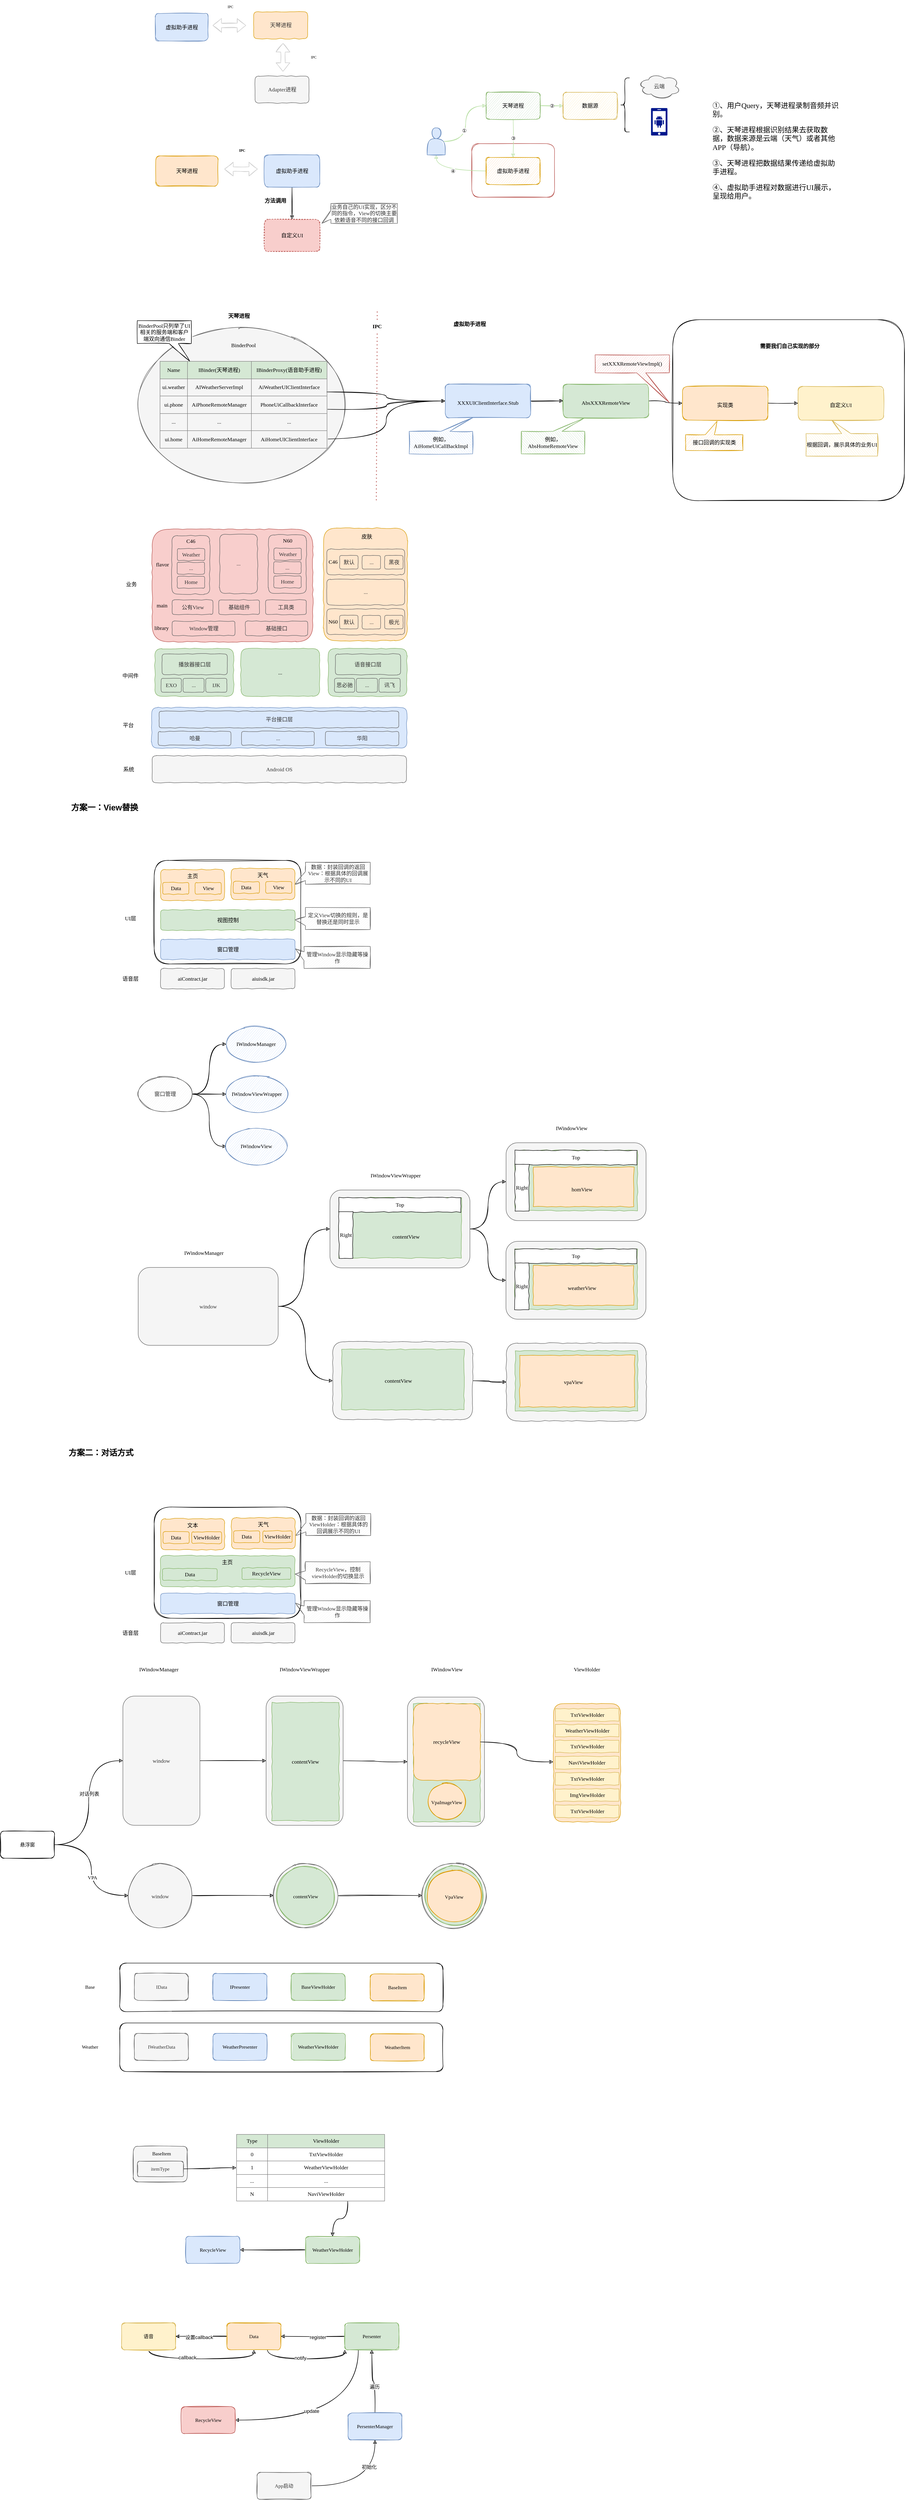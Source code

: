 <mxfile version="22.1.18" type="github">
  <diagram id="_rGLrGhf9AXiHFREIIix" name="第 1 页">
    <mxGraphModel dx="3900" dy="-14706" grid="0" gridSize="10" guides="1" tooltips="1" connect="1" arrows="1" fold="1" page="0" pageScale="1" pageWidth="827" pageHeight="1169" math="0" shadow="0">
      <root>
        <mxCell id="0" />
        <mxCell id="1" parent="0" />
        <mxCell id="9HJFVJztjO4CuhDOpASC-106" value="" style="rounded=1;whiteSpace=wrap;html=1;sketch=1;fillStyle=solid;fontFamily=Comic Sans MS;fontSize=11;fillColor=none;" parent="1" vertex="1">
          <mxGeometry x="-1760" y="20200" width="718" height="108" as="geometry" />
        </mxCell>
        <mxCell id="9HJFVJztjO4CuhDOpASC-68" style="edgeStyle=orthogonalEdgeStyle;curved=1;sketch=1;orthogonalLoop=1;jettySize=auto;html=1;exitX=1;exitY=0.5;exitDx=0;exitDy=0;entryX=0;entryY=0.5;entryDx=0;entryDy=0;fontSize=18;strokeColor=default;" parent="1" source="9HJFVJztjO4CuhDOpASC-64" target="9HJFVJztjO4CuhDOpASC-66" edge="1">
          <mxGeometry relative="1" as="geometry" />
        </mxCell>
        <mxCell id="9HJFVJztjO4CuhDOpASC-64" value="" style="rounded=1;whiteSpace=wrap;html=1;fillColor=#f5f5f5;fontColor=#333333;strokeColor=#666666;fontFamily=Comic Sans MS;" parent="1" vertex="1">
          <mxGeometry x="-1434.87" y="19607" width="171.13" height="287" as="geometry" />
        </mxCell>
        <mxCell id="9HJFVJztjO4CuhDOpASC-1" value="" style="rounded=1;whiteSpace=wrap;html=1;sketch=1;fillColor=none;strokeColor=#b85450;fillStyle=auto;" parent="1" vertex="1">
          <mxGeometry x="-978" y="16159" width="184" height="119" as="geometry" />
        </mxCell>
        <mxCell id="fodertxsaoSaykGRS7Xc-198" value="" style="rounded=1;whiteSpace=wrap;html=1;comic=1;sketch=0;fontFamily=Comic Sans MS;fillColor=#ffe6cc;strokeColor=#d79b00;" parent="1" vertex="1">
          <mxGeometry x="-1307" y="17013" width="186" height="250" as="geometry" />
        </mxCell>
        <mxCell id="fodertxsaoSaykGRS7Xc-255" value="..." style="rounded=1;whiteSpace=wrap;html=1;comic=1;sketch=0;fillColor=none;fontColor=#333333;strokeColor=#666666;fontFamily=Comic Sans MS;" parent="1" vertex="1">
          <mxGeometry x="-1300" y="17126.5" width="173" height="57.12" as="geometry" />
        </mxCell>
        <mxCell id="fodertxsaoSaykGRS7Xc-243" value="" style="rounded=1;whiteSpace=wrap;html=1;comic=1;sketch=0;fillColor=none;fontColor=#333333;strokeColor=#666666;fontFamily=Comic Sans MS;" parent="1" vertex="1">
          <mxGeometry x="-1300" y="17059.5" width="173" height="57.12" as="geometry" />
        </mxCell>
        <mxCell id="fodertxsaoSaykGRS7Xc-250" value="" style="rounded=1;whiteSpace=wrap;html=1;comic=1;sketch=0;fillColor=none;fontColor=#333333;strokeColor=#666666;fontFamily=Comic Sans MS;" parent="1" vertex="1">
          <mxGeometry x="-1300" y="17192.38" width="173" height="57.12" as="geometry" />
        </mxCell>
        <mxCell id="fodertxsaoSaykGRS7Xc-133" value="" style="rounded=1;whiteSpace=wrap;html=1;fillColor=#f5f5f5;fontColor=#333333;strokeColor=#666666;comic=1;fontFamily=Comic Sans MS;" parent="1" vertex="1">
          <mxGeometry x="-901.25" y="18823" width="311" height="173" as="geometry" />
        </mxCell>
        <mxCell id="fodertxsaoSaykGRS7Xc-134" value="" style="rounded=0;whiteSpace=wrap;html=1;fillColor=#d5e8d4;strokeColor=#82b366;sketch=0;comic=1;fontFamily=Comic Sans MS;" parent="1" vertex="1">
          <mxGeometry x="-881.25" y="18840" width="272" height="134" as="geometry" />
        </mxCell>
        <mxCell id="fodertxsaoSaykGRS7Xc-143" value="" style="rounded=0;whiteSpace=wrap;html=1;fillColor=#ffe6cc;strokeColor=#d79b00;sketch=0;comic=1;fontFamily=Comic Sans MS;" parent="1" vertex="1">
          <mxGeometry x="-871.25" y="18850" width="255.25" height="115" as="geometry" />
        </mxCell>
        <mxCell id="fodertxsaoSaykGRS7Xc-118" value="" style="rounded=1;whiteSpace=wrap;html=1;fillColor=#f5f5f5;fontColor=#333333;strokeColor=#666666;fontFamily=Comic Sans MS;" parent="1" vertex="1">
          <mxGeometry x="-901.75" y="18378" width="311" height="173" as="geometry" />
        </mxCell>
        <mxCell id="fodertxsaoSaykGRS7Xc-119" value="" style="rounded=0;whiteSpace=wrap;html=1;fillColor=#d5e8d4;strokeColor=#82b366;sketch=0;comic=1;fontFamily=Comic Sans MS;" parent="1" vertex="1">
          <mxGeometry x="-881.75" y="18395" width="272" height="134" as="geometry" />
        </mxCell>
        <mxCell id="fodertxsaoSaykGRS7Xc-1" style="edgeStyle=orthogonalEdgeStyle;curved=1;sketch=1;orthogonalLoop=1;jettySize=auto;html=1;exitX=0.5;exitY=1;exitDx=0;exitDy=0;fontFamily=Comic Sans MS;" parent="1" source="fodertxsaoSaykGRS7Xc-2" target="fodertxsaoSaykGRS7Xc-6" edge="1">
          <mxGeometry relative="1" as="geometry" />
        </mxCell>
        <mxCell id="fodertxsaoSaykGRS7Xc-2" value="虚拟助手进程" style="rounded=1;whiteSpace=wrap;html=1;comic=1;sketch=1;fontFamily=Comic Sans MS;strokeColor=#6c8ebf;fillColor=#dae8fc;fillStyle=solid;" parent="1" vertex="1">
          <mxGeometry x="-1439" y="16184" width="123.5" height="71.5" as="geometry" />
        </mxCell>
        <mxCell id="fodertxsaoSaykGRS7Xc-3" value="天琴进程" style="rounded=1;whiteSpace=wrap;html=1;comic=1;sketch=1;fontFamily=Comic Sans MS;strokeColor=#d79b00;fillColor=#ffe6cc;fillStyle=solid;" parent="1" vertex="1">
          <mxGeometry x="-1680" y="16186" width="138.5" height="67.5" as="geometry" />
        </mxCell>
        <mxCell id="fodertxsaoSaykGRS7Xc-4" value="" style="shape=flexArrow;endArrow=classic;startArrow=classic;html=1;sketch=1;fontFamily=Comic Sans MS;strokeColor=#CCCCCC;curved=1;" parent="1" edge="1">
          <mxGeometry width="100" height="100" relative="1" as="geometry">
            <mxPoint x="-1527.5" y="16215.5" as="sourcePoint" />
            <mxPoint x="-1453.5" y="16215.5" as="targetPoint" />
          </mxGeometry>
        </mxCell>
        <mxCell id="fodertxsaoSaykGRS7Xc-5" value="&lt;b&gt;IPC&lt;/b&gt;" style="text;html=1;strokeColor=none;fillColor=none;align=center;verticalAlign=middle;whiteSpace=wrap;rounded=0;comic=1;sketch=1;fillStyle=solid;fontFamily=Comic Sans MS;fontSize=8;" parent="1" vertex="1">
          <mxGeometry x="-1518.5" y="16159" width="60" height="30" as="geometry" />
        </mxCell>
        <mxCell id="fodertxsaoSaykGRS7Xc-136" value="" style="rounded=0;whiteSpace=wrap;html=1;fillColor=#ffe6cc;strokeColor=#d79b00;sketch=0;comic=1;fontFamily=Comic Sans MS;" parent="1" vertex="1">
          <mxGeometry x="-841" y="18432" width="223" height="88" as="geometry" />
        </mxCell>
        <mxCell id="fodertxsaoSaykGRS7Xc-6" value="自定义UI" style="rounded=1;whiteSpace=wrap;html=1;comic=1;sketch=1;fontFamily=Comic Sans MS;strokeColor=#b85450;fillColor=#f8cecc;fillStyle=solid;dashed=1;" parent="1" vertex="1">
          <mxGeometry x="-1439" y="16327" width="123.5" height="71.5" as="geometry" />
        </mxCell>
        <mxCell id="fodertxsaoSaykGRS7Xc-7" value="业务自己的UI实现，区分不同的指令，View的切换主要依赖语音不同的接口回调" style="shape=callout;whiteSpace=wrap;html=1;perimeter=calloutPerimeter;rounded=0;comic=1;sketch=1;flipH=0;flipV=1;direction=south;size=20;position=0.2;position2=0;fillColor=#f5f5f5;strokeColor=#666666;fontColor=#333333;fontFamily=Comic Sans MS;" parent="1" vertex="1">
          <mxGeometry x="-1311" y="16292" width="168" height="44" as="geometry" />
        </mxCell>
        <mxCell id="fodertxsaoSaykGRS7Xc-8" value="" style="rounded=1;whiteSpace=wrap;html=1;labelBackgroundColor=none;sketch=1;fillStyle=auto;curveFitting=0.05;fontFamily=Comic Sans MS;fontSize=20;fontColor=#000000;" parent="1" vertex="1">
          <mxGeometry x="-531.5" y="16550" width="514.5" height="402" as="geometry" />
        </mxCell>
        <mxCell id="fodertxsaoSaykGRS7Xc-9" style="edgeStyle=orthogonalEdgeStyle;curved=1;sketch=1;orthogonalLoop=1;jettySize=auto;html=1;exitX=1;exitY=0.5;exitDx=0;exitDy=0;entryX=0;entryY=0.5;entryDx=0;entryDy=0;fontFamily=Comic Sans MS;fontSize=12;fontColor=#000000;strokeColor=#000000;" parent="1" source="fodertxsaoSaykGRS7Xc-10" target="fodertxsaoSaykGRS7Xc-22" edge="1">
          <mxGeometry relative="1" as="geometry" />
        </mxCell>
        <mxCell id="fodertxsaoSaykGRS7Xc-10" value="&lt;span style=&quot;font-size: 12px;&quot;&gt;XXXUIClientInterface&lt;/span&gt;&lt;span style=&quot;font-size: 12px;&quot;&gt;.Stub&lt;/span&gt;" style="rounded=1;whiteSpace=wrap;html=1;labelBackgroundColor=none;sketch=1;fillStyle=solid;curveFitting=0.05;fontFamily=Comic Sans MS;fontSize=20;fillColor=#dae8fc;strokeColor=#6c8ebf;" parent="1" vertex="1">
          <mxGeometry x="-1037" y="16693" width="190" height="75" as="geometry" />
        </mxCell>
        <mxCell id="fodertxsaoSaykGRS7Xc-11" value="&lt;b&gt;天琴进程&lt;/b&gt;" style="text;html=1;strokeColor=none;fillColor=none;align=center;verticalAlign=middle;whiteSpace=wrap;rounded=0;labelBackgroundColor=none;sketch=1;fillStyle=auto;curveFitting=0.95;fontFamily=Comic Sans MS;fontSize=12;fontColor=#000000;" parent="1" vertex="1">
          <mxGeometry x="-1525" y="16527" width="60" height="30" as="geometry" />
        </mxCell>
        <mxCell id="fodertxsaoSaykGRS7Xc-12" value="" style="ellipse;whiteSpace=wrap;html=1;comic=1;sketch=1;fillStyle=solid;fontFamily=Comic Sans MS;strokeColor=#666666;fillColor=#f5f5f5;fontColor=#333333;" parent="1" vertex="1">
          <mxGeometry x="-1719" y="16571" width="460" height="339" as="geometry" />
        </mxCell>
        <mxCell id="fodertxsaoSaykGRS7Xc-13" value="BinderPool" style="text;html=1;strokeColor=none;fillColor=none;align=center;verticalAlign=middle;whiteSpace=wrap;rounded=0;comic=1;sketch=1;fillStyle=solid;fontFamily=Comic Sans MS;" parent="1" vertex="1">
          <mxGeometry x="-1515" y="16592" width="60" height="30" as="geometry" />
        </mxCell>
        <mxCell id="fodertxsaoSaykGRS7Xc-14" style="edgeStyle=orthogonalEdgeStyle;curved=1;sketch=1;orthogonalLoop=1;jettySize=auto;html=1;exitX=0.997;exitY=0.353;exitDx=0;exitDy=0;entryX=0;entryY=0.5;entryDx=0;entryDy=0;fontFamily=Comic Sans MS;fontSize=12;fontColor=#000000;strokeColor=#000000;exitPerimeter=0;" parent="1" source="fodertxsaoSaykGRS7Xc-17" target="fodertxsaoSaykGRS7Xc-10" edge="1">
          <mxGeometry relative="1" as="geometry" />
        </mxCell>
        <mxCell id="fodertxsaoSaykGRS7Xc-15" style="edgeStyle=orthogonalEdgeStyle;curved=1;sketch=1;orthogonalLoop=1;jettySize=auto;html=1;fontFamily=Comic Sans MS;fontSize=12;fontColor=#000000;strokeColor=#000000;" parent="1" target="fodertxsaoSaykGRS7Xc-10" edge="1">
          <mxGeometry relative="1" as="geometry">
            <mxPoint x="-1298" y="16749" as="sourcePoint" />
          </mxGeometry>
        </mxCell>
        <mxCell id="fodertxsaoSaykGRS7Xc-16" style="edgeStyle=orthogonalEdgeStyle;curved=1;sketch=1;orthogonalLoop=1;jettySize=auto;html=1;exitX=1.005;exitY=0.892;exitDx=0;exitDy=0;entryX=0;entryY=0.5;entryDx=0;entryDy=0;fontFamily=Comic Sans MS;fontSize=12;fontColor=#000000;strokeColor=#000000;exitPerimeter=0;" parent="1" source="fodertxsaoSaykGRS7Xc-17" target="fodertxsaoSaykGRS7Xc-10" edge="1">
          <mxGeometry relative="1" as="geometry" />
        </mxCell>
        <mxCell id="fodertxsaoSaykGRS7Xc-17" value="&lt;table border=&quot;1&quot; width=&quot;100%&quot; height=&quot;100%&quot; style=&quot;width:100%;height:100%;border-collapse:collapse;&quot;&gt;&lt;tbody&gt;&lt;tr&gt;&lt;td style=&quot;background-color: rgb(213, 232, 212);&quot;&gt;Name&lt;/td&gt;&lt;td style=&quot;background-color: rgb(213, 232, 212);&quot;&gt;IBinder(天琴进程)&lt;/td&gt;&lt;td style=&quot;background-color: rgb(213, 232, 212);&quot;&gt;IBinderProxy(语音助手进程)&lt;/td&gt;&lt;/tr&gt;&lt;tr&gt;&lt;td&gt;ui.weather&lt;br&gt;&lt;/td&gt;&lt;td&gt;&lt;div style=&quot;background-image: initial; background-position: initial; background-size: initial; background-repeat: initial; background-attachment: initial; background-origin: initial; background-clip: initial;&quot;&gt;AIWeatherServerImpl&lt;span style=&quot;color: #ff0000;&quot;&gt;&lt;/span&gt;&lt;/div&gt;&lt;/td&gt;&lt;td&gt;AiWeatherUIClientInterface&lt;br&gt;&lt;/td&gt;&lt;/tr&gt;&lt;tr&gt;&lt;td&gt;ui.phone&lt;/td&gt;&lt;td&gt;AiPhoneRemoteManager&lt;br&gt;&lt;/td&gt;&lt;td&gt;PhoneUiCallbackInterface&lt;br&gt;&lt;/td&gt;&lt;/tr&gt;&lt;tr&gt;&lt;td&gt;...&lt;/td&gt;&lt;td&gt;...&lt;/td&gt;&lt;td&gt;...&lt;/td&gt;&lt;/tr&gt;&lt;tr&gt;&lt;td&gt;ui.home&lt;/td&gt;&lt;td&gt;AiHomeRemoteManager&lt;br&gt;&lt;/td&gt;&lt;td&gt;AiHomeUIClientInterface&lt;br&gt;&lt;/td&gt;&lt;/tr&gt;&lt;/tbody&gt;&lt;/table&gt;" style="text;html=1;strokeColor=none;fillColor=none;overflow=fill;comic=1;sketch=1;fillStyle=solid;fontFamily=Comic Sans MS;align=center;" parent="1" vertex="1">
          <mxGeometry x="-1671" y="16642" width="372" height="194" as="geometry" />
        </mxCell>
        <mxCell id="fodertxsaoSaykGRS7Xc-18" value="BinderPool只列举了UI相关的服务端和客户端双向通信Binder" style="shape=callout;whiteSpace=wrap;html=1;perimeter=calloutPerimeter;rounded=0;labelBackgroundColor=none;sketch=1;fillStyle=auto;curveFitting=0.95;fontFamily=Comic Sans MS;fontSize=12;fontColor=#000000;flipH=1;size=39;position=0.24;position2=0.03;" parent="1" vertex="1">
          <mxGeometry x="-1721" y="16552" width="120" height="90" as="geometry" />
        </mxCell>
        <mxCell id="fodertxsaoSaykGRS7Xc-19" value="&lt;b&gt;虚拟助手进程&lt;/b&gt;" style="text;html=1;strokeColor=none;fillColor=none;align=center;verticalAlign=middle;whiteSpace=wrap;rounded=0;labelBackgroundColor=none;sketch=1;fillStyle=auto;curveFitting=0.95;fontFamily=Comic Sans MS;fontSize=12;fontColor=#000000;" parent="1" vertex="1">
          <mxGeometry x="-1022.0" y="16545" width="79.25" height="30" as="geometry" />
        </mxCell>
        <mxCell id="fodertxsaoSaykGRS7Xc-20" value="例如，AiHomeUiCallBackImpl" style="shape=callout;whiteSpace=wrap;html=1;perimeter=calloutPerimeter;rounded=0;labelBackgroundColor=none;sketch=1;fillStyle=auto;curveFitting=0.95;fontFamily=Comic Sans MS;fontSize=12;flipV=1;position2=1;fillColor=#dae8fc;strokeColor=#6c8ebf;" parent="1" vertex="1">
          <mxGeometry x="-1117" y="16768" width="141" height="80" as="geometry" />
        </mxCell>
        <mxCell id="fodertxsaoSaykGRS7Xc-21" style="edgeStyle=orthogonalEdgeStyle;curved=1;sketch=1;orthogonalLoop=1;jettySize=auto;html=1;exitX=1;exitY=0.5;exitDx=0;exitDy=0;entryX=0;entryY=0.5;entryDx=0;entryDy=0;fontFamily=Comic Sans MS;fontSize=12;fontColor=#000000;strokeColor=#000000;" parent="1" source="fodertxsaoSaykGRS7Xc-22" target="fodertxsaoSaykGRS7Xc-25" edge="1">
          <mxGeometry relative="1" as="geometry" />
        </mxCell>
        <mxCell id="fodertxsaoSaykGRS7Xc-22" value="&lt;span style=&quot;font-size: 12px;&quot;&gt;AbsXXXRemoteView&lt;/span&gt;" style="rounded=1;whiteSpace=wrap;html=1;labelBackgroundColor=none;sketch=1;fillStyle=solid;curveFitting=0.05;fontFamily=Comic Sans MS;fontSize=20;fillColor=#d5e8d4;strokeColor=#82b366;" parent="1" vertex="1">
          <mxGeometry x="-775" y="16693" width="190" height="75" as="geometry" />
        </mxCell>
        <mxCell id="fodertxsaoSaykGRS7Xc-23" value="例如，AbsHomeRemoteView" style="shape=callout;whiteSpace=wrap;html=1;perimeter=calloutPerimeter;rounded=0;labelBackgroundColor=none;sketch=1;fillStyle=auto;curveFitting=0.95;fontFamily=Comic Sans MS;fontSize=12;flipV=1;position2=1;fillColor=#d5e8d4;strokeColor=#82b366;" parent="1" vertex="1">
          <mxGeometry x="-868" y="16768" width="141" height="80" as="geometry" />
        </mxCell>
        <mxCell id="fodertxsaoSaykGRS7Xc-24" style="edgeStyle=orthogonalEdgeStyle;curved=1;sketch=1;orthogonalLoop=1;jettySize=auto;html=1;exitX=1;exitY=0.5;exitDx=0;exitDy=0;entryX=0;entryY=0.5;entryDx=0;entryDy=0;fontFamily=Comic Sans MS;fontSize=12;fontColor=#000000;strokeColor=#000000;" parent="1" source="fodertxsaoSaykGRS7Xc-25" target="fodertxsaoSaykGRS7Xc-27" edge="1">
          <mxGeometry relative="1" as="geometry" />
        </mxCell>
        <mxCell id="fodertxsaoSaykGRS7Xc-25" value="&lt;span style=&quot;font-size: 12px;&quot;&gt;实现类&lt;/span&gt;" style="rounded=1;whiteSpace=wrap;html=1;labelBackgroundColor=none;sketch=1;fillStyle=solid;curveFitting=0.05;fontFamily=Comic Sans MS;fontSize=20;fillColor=#ffe6cc;strokeColor=#d79b00;" parent="1" vertex="1">
          <mxGeometry x="-510" y="16698" width="190" height="75" as="geometry" />
        </mxCell>
        <mxCell id="fodertxsaoSaykGRS7Xc-26" value="接口回调的实现类" style="shape=callout;whiteSpace=wrap;html=1;perimeter=calloutPerimeter;rounded=0;labelBackgroundColor=none;sketch=1;fillStyle=auto;curveFitting=0.95;fontFamily=Comic Sans MS;fontSize=12;flipV=1;position2=0.45;fillColor=#ffe6cc;strokeColor=#d79b00;flipH=1;" parent="1" vertex="1">
          <mxGeometry x="-503" y="16775.5" width="127.5" height="65" as="geometry" />
        </mxCell>
        <mxCell id="fodertxsaoSaykGRS7Xc-27" value="&lt;span style=&quot;font-size: 12px;&quot;&gt;自定义UI&lt;/span&gt;" style="rounded=1;whiteSpace=wrap;html=1;labelBackgroundColor=none;sketch=1;fillStyle=solid;curveFitting=0.05;fontFamily=Comic Sans MS;fontSize=20;fillColor=#fff2cc;strokeColor=#d6b656;" parent="1" vertex="1">
          <mxGeometry x="-253" y="16698" width="190" height="75" as="geometry" />
        </mxCell>
        <mxCell id="fodertxsaoSaykGRS7Xc-28" value="根据回调，展示具体的业务UI" style="shape=callout;whiteSpace=wrap;html=1;perimeter=calloutPerimeter;rounded=0;labelBackgroundColor=none;sketch=1;fillStyle=auto;curveFitting=0.95;fontFamily=Comic Sans MS;fontSize=12;flipV=1;position2=0.36;fillColor=#fff2cc;strokeColor=#d6b656;" parent="1" vertex="1">
          <mxGeometry x="-235.5" y="16773" width="159" height="80" as="geometry" />
        </mxCell>
        <mxCell id="fodertxsaoSaykGRS7Xc-29" value="&lt;b&gt;需要我们自己实现的部分&lt;/b&gt;" style="text;html=1;strokeColor=none;fillColor=none;align=center;verticalAlign=middle;whiteSpace=wrap;rounded=0;labelBackgroundColor=none;sketch=1;fillStyle=auto;curveFitting=0.95;fontFamily=Comic Sans MS;fontSize=12;fontColor=#000000;" parent="1" vertex="1">
          <mxGeometry x="-341" y="16594" width="139" height="30" as="geometry" />
        </mxCell>
        <mxCell id="fodertxsaoSaykGRS7Xc-30" value="setXXXRemoteViewImpl()" style="shape=callout;whiteSpace=wrap;html=1;perimeter=calloutPerimeter;rounded=0;labelBackgroundColor=none;sketch=1;fillStyle=auto;curveFitting=0.95;fontFamily=Comic Sans MS;fontSize=12;position2=1;size=66;position=0.56;fillColor=#f8cecc;strokeColor=#b85450;" parent="1" vertex="1">
          <mxGeometry x="-704" y="16628" width="165" height="106" as="geometry" />
        </mxCell>
        <mxCell id="fodertxsaoSaykGRS7Xc-31" value="" style="endArrow=none;dashed=1;html=1;dashPattern=1 3;strokeWidth=2;rounded=0;fillColor=#f8cecc;strokeColor=#b85450;startArrow=none;fontFamily=Comic Sans MS;" parent="1" source="fodertxsaoSaykGRS7Xc-32" edge="1">
          <mxGeometry width="50" height="50" relative="1" as="geometry">
            <mxPoint x="-1190" y="16951" as="sourcePoint" />
            <mxPoint x="-1188" y="16528" as="targetPoint" />
          </mxGeometry>
        </mxCell>
        <mxCell id="fodertxsaoSaykGRS7Xc-32" value="&lt;b&gt;IPC&lt;/b&gt;" style="text;html=1;strokeColor=none;fillColor=none;align=center;verticalAlign=middle;whiteSpace=wrap;rounded=0;fontFamily=Comic Sans MS;" parent="1" vertex="1">
          <mxGeometry x="-1218" y="16550" width="60" height="30" as="geometry" />
        </mxCell>
        <mxCell id="fodertxsaoSaykGRS7Xc-34" value="" style="endArrow=none;dashed=1;html=1;dashPattern=1 3;strokeWidth=2;rounded=0;fillColor=#f8cecc;strokeColor=#b85450;fontFamily=Comic Sans MS;" parent="1" target="fodertxsaoSaykGRS7Xc-32" edge="1">
          <mxGeometry width="50" height="50" relative="1" as="geometry">
            <mxPoint x="-1190" y="16951" as="sourcePoint" />
            <mxPoint x="-1188" y="16528" as="targetPoint" />
          </mxGeometry>
        </mxCell>
        <mxCell id="fodertxsaoSaykGRS7Xc-69" value="" style="rounded=1;whiteSpace=wrap;html=1;comic=1;sketch=1;fillStyle=solid;fontFamily=Comic Sans MS;fontSize=8;strokeColor=#000000;" parent="1" vertex="1">
          <mxGeometry x="-1683.5" y="17751" width="326" height="230" as="geometry" />
        </mxCell>
        <mxCell id="fodertxsaoSaykGRS7Xc-70" value="&lt;span style=&quot;color: rgb(0, 0, 0);&quot;&gt;aiContract.jar&lt;/span&gt;" style="rounded=1;whiteSpace=wrap;html=1;comic=1;fontFamily=Comic Sans MS;fillColor=#f5f5f5;strokeColor=#666666;fontColor=#333333;" parent="1" vertex="1">
          <mxGeometry x="-1669.25" y="17991" width="141.75" height="45" as="geometry" />
        </mxCell>
        <mxCell id="fodertxsaoSaykGRS7Xc-72" value="窗口管理" style="rounded=1;whiteSpace=wrap;html=1;comic=1;fontFamily=Comic Sans MS;fillColor=#dae8fc;strokeColor=#6c8ebf;" parent="1" vertex="1">
          <mxGeometry x="-1669.25" y="17926" width="298.75" height="45" as="geometry" />
        </mxCell>
        <mxCell id="fodertxsaoSaykGRS7Xc-74" value="语音层" style="text;html=1;strokeColor=none;fillColor=none;align=center;verticalAlign=middle;whiteSpace=wrap;rounded=0;comic=1;fontFamily=Comic Sans MS;" parent="1" vertex="1">
          <mxGeometry x="-1766.5" y="17998.5" width="60" height="30" as="geometry" />
        </mxCell>
        <mxCell id="fodertxsaoSaykGRS7Xc-81" value="&lt;span style=&quot;color: rgb(0, 0, 0);&quot;&gt;aiuisdk.jar&lt;/span&gt;" style="rounded=1;whiteSpace=wrap;html=1;comic=1;fontFamily=Comic Sans MS;fillColor=#f5f5f5;strokeColor=#666666;fontColor=#333333;" parent="1" vertex="1">
          <mxGeometry x="-1512.5" y="17991" width="141.75" height="45" as="geometry" />
        </mxCell>
        <mxCell id="fodertxsaoSaykGRS7Xc-82" value="视图控制" style="rounded=1;whiteSpace=wrap;html=1;comic=1;fontFamily=Comic Sans MS;fillColor=#d5e8d4;strokeColor=#82b366;" parent="1" vertex="1">
          <mxGeometry x="-1669.25" y="17861" width="298.75" height="45" as="geometry" />
        </mxCell>
        <mxCell id="fodertxsaoSaykGRS7Xc-83" value="" style="rounded=1;whiteSpace=wrap;html=1;comic=1;fontFamily=Comic Sans MS;fillColor=#ffe6cc;strokeColor=#d79b00;" parent="1" vertex="1">
          <mxGeometry x="-1669.25" y="17771" width="141.75" height="69" as="geometry" />
        </mxCell>
        <mxCell id="fodertxsaoSaykGRS7Xc-84" value="Data" style="rounded=1;whiteSpace=wrap;html=1;comic=1;sketch=0;fillColor=#ffe6cc;strokeColor=#d79b00;fontFamily=Comic Sans MS;" parent="1" vertex="1">
          <mxGeometry x="-1664.5" y="17800" width="58" height="26" as="geometry" />
        </mxCell>
        <mxCell id="fodertxsaoSaykGRS7Xc-86" value="View" style="rounded=1;whiteSpace=wrap;html=1;comic=1;sketch=0;fillColor=#ffe6cc;strokeColor=#d79b00;fontFamily=Comic Sans MS;" parent="1" vertex="1">
          <mxGeometry x="-1592.5" y="17800" width="58" height="26" as="geometry" />
        </mxCell>
        <mxCell id="fodertxsaoSaykGRS7Xc-87" value="主页" style="text;html=1;strokeColor=none;fillColor=none;align=center;verticalAlign=middle;whiteSpace=wrap;rounded=0;comic=1;sketch=0;fontFamily=Comic Sans MS;" parent="1" vertex="1">
          <mxGeometry x="-1628.38" y="17771" width="60" height="30" as="geometry" />
        </mxCell>
        <mxCell id="fodertxsaoSaykGRS7Xc-88" value="" style="rounded=1;whiteSpace=wrap;html=1;comic=1;fontFamily=Comic Sans MS;fillColor=#ffe6cc;strokeColor=#d79b00;" parent="1" vertex="1">
          <mxGeometry x="-1512.5" y="17769" width="141.75" height="69" as="geometry" />
        </mxCell>
        <mxCell id="fodertxsaoSaykGRS7Xc-89" value="Data" style="rounded=1;whiteSpace=wrap;html=1;comic=1;sketch=0;fillColor=#ffe6cc;strokeColor=#d79b00;fontFamily=Comic Sans MS;" parent="1" vertex="1">
          <mxGeometry x="-1507.75" y="17798" width="58" height="26" as="geometry" />
        </mxCell>
        <mxCell id="fodertxsaoSaykGRS7Xc-90" value="View" style="rounded=1;whiteSpace=wrap;html=1;comic=1;sketch=0;fillColor=#ffe6cc;strokeColor=#d79b00;fontFamily=Comic Sans MS;" parent="1" vertex="1">
          <mxGeometry x="-1435.75" y="17798" width="58" height="26" as="geometry" />
        </mxCell>
        <mxCell id="fodertxsaoSaykGRS7Xc-91" value="天气" style="text;html=1;strokeColor=none;fillColor=none;align=center;verticalAlign=middle;whiteSpace=wrap;rounded=0;comic=1;sketch=0;fontFamily=Comic Sans MS;" parent="1" vertex="1">
          <mxGeometry x="-1471.63" y="17769" width="60" height="30" as="geometry" />
        </mxCell>
        <mxCell id="fodertxsaoSaykGRS7Xc-92" value="UI层" style="text;html=1;strokeColor=none;fillColor=none;align=center;verticalAlign=middle;whiteSpace=wrap;rounded=0;comic=1;fontFamily=Comic Sans MS;" parent="1" vertex="1">
          <mxGeometry x="-1766.5" y="17865" width="60" height="30" as="geometry" />
        </mxCell>
        <mxCell id="fodertxsaoSaykGRS7Xc-93" value="数据：封装回调的返回&lt;br&gt;View：根据具体的回调展示不同的UI" style="shape=callout;whiteSpace=wrap;html=1;perimeter=calloutPerimeter;comic=1;sketch=1;flipH=1;flipV=0;direction=north;size=23;position=0.17;position2=0;fillColor=#f5f5f5;strokeColor=#666666;fillStyle=hatch;fontColor=#333333;fontFamily=Comic Sans MS;" parent="1" vertex="1">
          <mxGeometry x="-1370.5" y="17755" width="167" height="49" as="geometry" />
        </mxCell>
        <mxCell id="fodertxsaoSaykGRS7Xc-94" value="定义View切换的规则，是替换还是同时显示" style="shape=callout;whiteSpace=wrap;html=1;perimeter=calloutPerimeter;comic=1;sketch=1;flipH=1;flipV=0;direction=north;size=23;position=0.17;position2=0.44;fillColor=#f5f5f5;strokeColor=#666666;fillStyle=hatch;fontColor=#333333;fontFamily=Comic Sans MS;" parent="1" vertex="1">
          <mxGeometry x="-1370.5" y="17855.5" width="167" height="49" as="geometry" />
        </mxCell>
        <mxCell id="fodertxsaoSaykGRS7Xc-95" value="管理Window显示隐藏等操作" style="shape=callout;whiteSpace=wrap;html=1;perimeter=calloutPerimeter;comic=1;sketch=1;flipH=1;flipV=0;direction=north;size=19;position=0.35;position2=0.89;fillColor=#f5f5f5;strokeColor=#666666;fillStyle=hatch;fontColor=#333333;base=20;fontFamily=Comic Sans MS;" parent="1" vertex="1">
          <mxGeometry x="-1369.5" y="17942" width="166" height="49" as="geometry" />
        </mxCell>
        <mxCell id="fodertxsaoSaykGRS7Xc-96" value="&lt;b&gt;方法调用&lt;/b&gt;" style="text;html=1;strokeColor=none;fillColor=none;align=center;verticalAlign=middle;whiteSpace=wrap;rounded=0;comic=1;sketch=1;fillStyle=hatch;fontFamily=Comic Sans MS;" parent="1" vertex="1">
          <mxGeometry x="-1444" y="16271" width="60" height="30" as="geometry" />
        </mxCell>
        <mxCell id="fodertxsaoSaykGRS7Xc-102" style="edgeStyle=orthogonalEdgeStyle;curved=1;sketch=1;orthogonalLoop=1;jettySize=auto;html=1;exitX=1;exitY=0.5;exitDx=0;exitDy=0;entryX=0;entryY=0.5;entryDx=0;entryDy=0;fontFamily=Comic Sans MS;" parent="1" source="fodertxsaoSaykGRS7Xc-98" target="fodertxsaoSaykGRS7Xc-99" edge="1">
          <mxGeometry relative="1" as="geometry" />
        </mxCell>
        <mxCell id="fodertxsaoSaykGRS7Xc-103" style="edgeStyle=orthogonalEdgeStyle;curved=1;sketch=1;orthogonalLoop=1;jettySize=auto;html=1;exitX=1;exitY=0.5;exitDx=0;exitDy=0;entryX=0;entryY=0.5;entryDx=0;entryDy=0;fontFamily=Comic Sans MS;" parent="1" source="fodertxsaoSaykGRS7Xc-98" target="fodertxsaoSaykGRS7Xc-100" edge="1">
          <mxGeometry relative="1" as="geometry" />
        </mxCell>
        <mxCell id="fodertxsaoSaykGRS7Xc-104" style="edgeStyle=orthogonalEdgeStyle;curved=1;sketch=1;orthogonalLoop=1;jettySize=auto;html=1;exitX=1;exitY=0.5;exitDx=0;exitDy=0;entryX=0;entryY=0.5;entryDx=0;entryDy=0;fontFamily=Comic Sans MS;" parent="1" source="fodertxsaoSaykGRS7Xc-98" target="fodertxsaoSaykGRS7Xc-101" edge="1">
          <mxGeometry relative="1" as="geometry" />
        </mxCell>
        <mxCell id="fodertxsaoSaykGRS7Xc-98" value="窗口管理" style="ellipse;whiteSpace=wrap;html=1;comic=1;sketch=1;fillStyle=hatch;fillColor=#f5f5f5;fontColor=#333333;strokeColor=#666666;fontFamily=Comic Sans MS;" parent="1" vertex="1">
          <mxGeometry x="-1719" y="18230" width="120" height="80" as="geometry" />
        </mxCell>
        <mxCell id="fodertxsaoSaykGRS7Xc-99" value="IWindowManager" style="ellipse;whiteSpace=wrap;html=1;comic=1;sketch=1;fillStyle=hatch;fillColor=#dae8fc;strokeColor=#6c8ebf;fontFamily=Comic Sans MS;" parent="1" vertex="1">
          <mxGeometry x="-1523.25" y="18119" width="132.25" height="80" as="geometry" />
        </mxCell>
        <mxCell id="fodertxsaoSaykGRS7Xc-100" value="IWindowViewWrapper" style="ellipse;whiteSpace=wrap;html=1;comic=1;sketch=1;fillStyle=hatch;fillColor=#dae8fc;strokeColor=#6c8ebf;fontFamily=Comic Sans MS;" parent="1" vertex="1">
          <mxGeometry x="-1523.25" y="18230" width="135.25" height="80" as="geometry" />
        </mxCell>
        <mxCell id="fodertxsaoSaykGRS7Xc-101" value="IWindowView" style="ellipse;whiteSpace=wrap;html=1;comic=1;sketch=1;fillStyle=hatch;fillColor=#dae8fc;strokeColor=#6c8ebf;fontFamily=Comic Sans MS;" parent="1" vertex="1">
          <mxGeometry x="-1523.25" y="18346" width="133.25" height="80" as="geometry" />
        </mxCell>
        <mxCell id="fodertxsaoSaykGRS7Xc-105" style="edgeStyle=orthogonalEdgeStyle;orthogonalLoop=1;jettySize=auto;html=1;exitX=1;exitY=0.5;exitDx=0;exitDy=0;curved=1;sketch=1;fontFamily=Comic Sans MS;" parent="1" source="fodertxsaoSaykGRS7Xc-107" target="fodertxsaoSaykGRS7Xc-112" edge="1">
          <mxGeometry relative="1" as="geometry" />
        </mxCell>
        <mxCell id="fodertxsaoSaykGRS7Xc-106" style="edgeStyle=orthogonalEdgeStyle;curved=1;sketch=1;orthogonalLoop=1;jettySize=auto;html=1;exitX=1;exitY=0.5;exitDx=0;exitDy=0;entryX=0;entryY=0.5;entryDx=0;entryDy=0;fontFamily=Comic Sans MS;" parent="1" source="fodertxsaoSaykGRS7Xc-107" target="fodertxsaoSaykGRS7Xc-130" edge="1">
          <mxGeometry relative="1" as="geometry" />
        </mxCell>
        <mxCell id="fodertxsaoSaykGRS7Xc-107" value="&lt;font&gt;window&lt;/font&gt;" style="rounded=1;whiteSpace=wrap;html=1;fillColor=#f5f5f5;fontColor=#333333;strokeColor=#666666;fontFamily=Comic Sans MS;" parent="1" vertex="1">
          <mxGeometry x="-1719" y="18655" width="311" height="173" as="geometry" />
        </mxCell>
        <mxCell id="fodertxsaoSaykGRS7Xc-109" value="IWindowManager" style="text;html=1;strokeColor=none;fillColor=none;align=center;verticalAlign=middle;whiteSpace=wrap;rounded=0;fontFamily=Comic Sans MS;" parent="1" vertex="1">
          <mxGeometry x="-1603" y="18608" width="60" height="30" as="geometry" />
        </mxCell>
        <mxCell id="fodertxsaoSaykGRS7Xc-110" style="edgeStyle=orthogonalEdgeStyle;curved=1;sketch=1;orthogonalLoop=1;jettySize=auto;html=1;exitX=1;exitY=0.5;exitDx=0;exitDy=0;entryX=0;entryY=0.5;entryDx=0;entryDy=0;fontFamily=Comic Sans MS;" parent="1" source="fodertxsaoSaykGRS7Xc-112" target="fodertxsaoSaykGRS7Xc-118" edge="1">
          <mxGeometry relative="1" as="geometry" />
        </mxCell>
        <mxCell id="fodertxsaoSaykGRS7Xc-111" style="edgeStyle=orthogonalEdgeStyle;curved=1;sketch=1;orthogonalLoop=1;jettySize=auto;html=1;exitX=1;exitY=0.5;exitDx=0;exitDy=0;entryX=0;entryY=0.5;entryDx=0;entryDy=0;fontFamily=Comic Sans MS;" parent="1" source="fodertxsaoSaykGRS7Xc-112" target="fodertxsaoSaykGRS7Xc-137" edge="1">
          <mxGeometry relative="1" as="geometry">
            <mxPoint x="-902" y="18705.551" as="targetPoint" />
          </mxGeometry>
        </mxCell>
        <mxCell id="fodertxsaoSaykGRS7Xc-112" value="" style="rounded=1;whiteSpace=wrap;html=1;fillColor=#f5f5f5;fontColor=#333333;strokeColor=#666666;fontFamily=Comic Sans MS;" parent="1" vertex="1">
          <mxGeometry x="-1293" y="18483" width="311" height="173" as="geometry" />
        </mxCell>
        <mxCell id="fodertxsaoSaykGRS7Xc-113" value="" style="rounded=0;whiteSpace=wrap;html=1;fillColor=#d5e8d4;strokeColor=#82b366;sketch=0;comic=1;fontFamily=Comic Sans MS;" parent="1" vertex="1">
          <mxGeometry x="-1273" y="18500" width="272" height="134" as="geometry" />
        </mxCell>
        <mxCell id="fodertxsaoSaykGRS7Xc-114" value="IWindowViewWrapper" style="text;html=1;strokeColor=none;fillColor=none;align=center;verticalAlign=middle;whiteSpace=wrap;rounded=0;fontFamily=Comic Sans MS;" parent="1" vertex="1">
          <mxGeometry x="-1177" y="18436" width="60" height="30" as="geometry" />
        </mxCell>
        <mxCell id="fodertxsaoSaykGRS7Xc-115" value="Top" style="rounded=0;whiteSpace=wrap;html=1;comic=1;sketch=0;fontFamily=Comic Sans MS;" parent="1" vertex="1">
          <mxGeometry x="-1273.25" y="18500" width="271" height="32" as="geometry" />
        </mxCell>
        <mxCell id="fodertxsaoSaykGRS7Xc-116" value="Right" style="rounded=0;whiteSpace=wrap;html=1;comic=1;sketch=0;fontFamily=Comic Sans MS;" parent="1" vertex="1">
          <mxGeometry x="-1273" y="18531" width="31" height="104" as="geometry" />
        </mxCell>
        <mxCell id="fodertxsaoSaykGRS7Xc-117" value="contentView" style="text;html=1;strokeColor=none;fillColor=none;align=center;verticalAlign=middle;whiteSpace=wrap;rounded=0;comic=1;sketch=0;fontFamily=Comic Sans MS;" parent="1" vertex="1">
          <mxGeometry x="-1154.25" y="18572" width="60" height="30" as="geometry" />
        </mxCell>
        <mxCell id="fodertxsaoSaykGRS7Xc-120" value="IWindowView" style="text;html=1;strokeColor=none;fillColor=none;align=center;verticalAlign=middle;whiteSpace=wrap;rounded=0;fontFamily=Comic Sans MS;" parent="1" vertex="1">
          <mxGeometry x="-785.75" y="18331" width="60" height="30" as="geometry" />
        </mxCell>
        <mxCell id="fodertxsaoSaykGRS7Xc-121" value="Top" style="rounded=0;whiteSpace=wrap;html=1;comic=1;sketch=0;fontFamily=Comic Sans MS;" parent="1" vertex="1">
          <mxGeometry x="-882" y="18395" width="271" height="32" as="geometry" />
        </mxCell>
        <mxCell id="fodertxsaoSaykGRS7Xc-122" value="Right" style="rounded=0;whiteSpace=wrap;html=1;comic=1;sketch=0;fontFamily=Comic Sans MS;" parent="1" vertex="1">
          <mxGeometry x="-881.75" y="18426" width="31" height="104" as="geometry" />
        </mxCell>
        <mxCell id="fodertxsaoSaykGRS7Xc-123" value="homView" style="text;html=1;strokeColor=none;fillColor=none;align=center;verticalAlign=middle;whiteSpace=wrap;rounded=0;comic=1;sketch=0;fontFamily=Comic Sans MS;" parent="1" vertex="1">
          <mxGeometry x="-763" y="18467" width="60" height="30" as="geometry" />
        </mxCell>
        <mxCell id="fodertxsaoSaykGRS7Xc-129" style="edgeStyle=orthogonalEdgeStyle;curved=1;sketch=1;orthogonalLoop=1;jettySize=auto;html=1;exitX=1;exitY=0.5;exitDx=0;exitDy=0;entryX=0;entryY=0.5;entryDx=0;entryDy=0;fontFamily=Comic Sans MS;" parent="1" source="fodertxsaoSaykGRS7Xc-130" target="fodertxsaoSaykGRS7Xc-133" edge="1">
          <mxGeometry relative="1" as="geometry" />
        </mxCell>
        <mxCell id="fodertxsaoSaykGRS7Xc-130" value="" style="rounded=1;whiteSpace=wrap;html=1;fillColor=#f5f5f5;fontColor=#333333;strokeColor=#666666;comic=1;fontFamily=Comic Sans MS;" parent="1" vertex="1">
          <mxGeometry x="-1287" y="18820" width="311" height="173" as="geometry" />
        </mxCell>
        <mxCell id="fodertxsaoSaykGRS7Xc-131" value="" style="rounded=0;whiteSpace=wrap;html=1;fillColor=#d5e8d4;strokeColor=#82b366;sketch=0;comic=1;fontFamily=Comic Sans MS;" parent="1" vertex="1">
          <mxGeometry x="-1267" y="18837" width="272" height="134" as="geometry" />
        </mxCell>
        <mxCell id="fodertxsaoSaykGRS7Xc-132" value="contentView" style="text;html=1;strokeColor=none;fillColor=none;align=center;verticalAlign=middle;whiteSpace=wrap;rounded=0;comic=1;sketch=0;fontFamily=Comic Sans MS;" parent="1" vertex="1">
          <mxGeometry x="-1171" y="18891.5" width="60" height="30" as="geometry" />
        </mxCell>
        <mxCell id="fodertxsaoSaykGRS7Xc-135" value="vpaView" style="text;html=1;strokeColor=none;fillColor=none;align=center;verticalAlign=middle;whiteSpace=wrap;rounded=0;comic=1;sketch=0;fontFamily=Comic Sans MS;" parent="1" vertex="1">
          <mxGeometry x="-782" y="18894.5" width="60" height="30" as="geometry" />
        </mxCell>
        <mxCell id="fodertxsaoSaykGRS7Xc-137" value="" style="rounded=1;whiteSpace=wrap;html=1;fillColor=#f5f5f5;fontColor=#333333;strokeColor=#666666;fontFamily=Comic Sans MS;" parent="1" vertex="1">
          <mxGeometry x="-902" y="18597" width="311" height="173" as="geometry" />
        </mxCell>
        <mxCell id="fodertxsaoSaykGRS7Xc-138" value="" style="rounded=0;whiteSpace=wrap;html=1;fillColor=#d5e8d4;strokeColor=#82b366;sketch=0;comic=1;fontFamily=Comic Sans MS;" parent="1" vertex="1">
          <mxGeometry x="-882" y="18614" width="272" height="134" as="geometry" />
        </mxCell>
        <mxCell id="fodertxsaoSaykGRS7Xc-139" value="" style="rounded=0;whiteSpace=wrap;html=1;fillColor=#ffe6cc;strokeColor=#d79b00;sketch=0;comic=1;fontFamily=Comic Sans MS;" parent="1" vertex="1">
          <mxGeometry x="-841.25" y="18651" width="223" height="88" as="geometry" />
        </mxCell>
        <mxCell id="fodertxsaoSaykGRS7Xc-140" value="Top" style="rounded=0;whiteSpace=wrap;html=1;comic=1;sketch=0;fontFamily=Comic Sans MS;" parent="1" vertex="1">
          <mxGeometry x="-882.25" y="18614" width="271" height="32" as="geometry" />
        </mxCell>
        <mxCell id="fodertxsaoSaykGRS7Xc-141" value="Right" style="rounded=0;whiteSpace=wrap;html=1;comic=1;sketch=0;fontFamily=Comic Sans MS;" parent="1" vertex="1">
          <mxGeometry x="-882" y="18645" width="31" height="104" as="geometry" />
        </mxCell>
        <mxCell id="fodertxsaoSaykGRS7Xc-142" value="weatherView" style="text;html=1;strokeColor=none;fillColor=none;align=center;verticalAlign=middle;whiteSpace=wrap;rounded=0;comic=1;sketch=0;fontFamily=Comic Sans MS;" parent="1" vertex="1">
          <mxGeometry x="-763.25" y="18686" width="60" height="30" as="geometry" />
        </mxCell>
        <mxCell id="fodertxsaoSaykGRS7Xc-144" value="&lt;span style=&quot;color: rgb(51, 51, 51); font-family: &amp;quot;Comic Sans MS&amp;quot;;&quot;&gt;Adapter进程&lt;/span&gt;" style="rounded=1;whiteSpace=wrap;html=1;comic=1;fillColor=#f5f5f5;fontColor=#333333;strokeColor=#666666;" parent="1" vertex="1">
          <mxGeometry x="-1459.5" y="16009" width="120" height="60" as="geometry" />
        </mxCell>
        <mxCell id="fodertxsaoSaykGRS7Xc-145" value="&lt;span style=&quot;color: rgb(51, 51, 51); font-family: &amp;quot;Comic Sans MS&amp;quot;;&quot;&gt;天琴进程&lt;/span&gt;" style="rounded=1;whiteSpace=wrap;html=1;comic=1;fillColor=#ffe6cc;strokeColor=#d79b00;" parent="1" vertex="1">
          <mxGeometry x="-1462.5" y="15866" width="120" height="60" as="geometry" />
        </mxCell>
        <mxCell id="fodertxsaoSaykGRS7Xc-146" value="" style="shape=flexArrow;endArrow=classic;startArrow=classic;html=1;sketch=1;fontFamily=Comic Sans MS;strokeColor=#CCCCCC;curved=1;" parent="1" edge="1">
          <mxGeometry width="100" height="100" relative="1" as="geometry">
            <mxPoint x="-1397.25" y="15936" as="sourcePoint" />
            <mxPoint x="-1397.5" y="15999" as="targetPoint" />
          </mxGeometry>
        </mxCell>
        <mxCell id="fodertxsaoSaykGRS7Xc-147" value="虚拟助手进程" style="rounded=1;whiteSpace=wrap;html=1;comic=1;sketch=1;fontFamily=Comic Sans MS;strokeColor=#6c8ebf;fillColor=#dae8fc;fillStyle=solid;" parent="1" vertex="1">
          <mxGeometry x="-1681" y="15870" width="117.5" height="61" as="geometry" />
        </mxCell>
        <mxCell id="fodertxsaoSaykGRS7Xc-148" value="" style="shape=flexArrow;endArrow=classic;startArrow=classic;html=1;sketch=1;fontFamily=Comic Sans MS;strokeColor=#CCCCCC;curved=1;" parent="1" edge="1">
          <mxGeometry width="100" height="100" relative="1" as="geometry">
            <mxPoint x="-1553.5" y="15896.5" as="sourcePoint" />
            <mxPoint x="-1479.5" y="15896.5" as="targetPoint" />
          </mxGeometry>
        </mxCell>
        <mxCell id="fodertxsaoSaykGRS7Xc-149" value="IPC" style="text;html=1;strokeColor=none;fillColor=none;align=center;verticalAlign=middle;whiteSpace=wrap;rounded=0;comic=1;sketch=1;fillStyle=solid;fontFamily=Comic Sans MS;fontSize=8;" parent="1" vertex="1">
          <mxGeometry x="-1544.5" y="15840" width="60" height="30" as="geometry" />
        </mxCell>
        <mxCell id="fodertxsaoSaykGRS7Xc-150" value="IPC" style="text;html=1;strokeColor=none;fillColor=none;align=center;verticalAlign=middle;whiteSpace=wrap;rounded=0;comic=1;sketch=1;fillStyle=solid;fontFamily=Comic Sans MS;fontSize=8;" parent="1" vertex="1">
          <mxGeometry x="-1359" y="15952" width="60" height="30" as="geometry" />
        </mxCell>
        <mxCell id="fodertxsaoSaykGRS7Xc-171" value="②" style="edgeStyle=orthogonalEdgeStyle;curved=1;sketch=1;orthogonalLoop=1;jettySize=auto;html=1;exitX=1;exitY=0.5;exitDx=0;exitDy=0;entryX=0;entryY=0.5;entryDx=0;entryDy=0;fontFamily=Comic Sans MS;strokeColor=#B9E0A5;" parent="1" source="fodertxsaoSaykGRS7Xc-154" target="fodertxsaoSaykGRS7Xc-158" edge="1">
          <mxGeometry relative="1" as="geometry" />
        </mxCell>
        <mxCell id="fodertxsaoSaykGRS7Xc-172" value="③" style="edgeStyle=orthogonalEdgeStyle;curved=1;sketch=1;orthogonalLoop=1;jettySize=auto;html=1;exitX=0.5;exitY=1;exitDx=0;exitDy=0;fontFamily=Comic Sans MS;strokeColor=#B9E0A5;" parent="1" source="fodertxsaoSaykGRS7Xc-154" target="fodertxsaoSaykGRS7Xc-156" edge="1">
          <mxGeometry relative="1" as="geometry" />
        </mxCell>
        <mxCell id="fodertxsaoSaykGRS7Xc-154" value="天琴进程" style="rounded=1;whiteSpace=wrap;html=1;sketch=1;curveFitting=0.05;fontFamily=Comic Sans MS;fillColor=#d5e8d4;strokeColor=#82b366;" parent="1" vertex="1">
          <mxGeometry x="-946.0" y="16045" width="120" height="60" as="geometry" />
        </mxCell>
        <mxCell id="fodertxsaoSaykGRS7Xc-173" value="④" style="edgeStyle=orthogonalEdgeStyle;curved=1;sketch=1;orthogonalLoop=1;jettySize=auto;html=1;exitX=0;exitY=0.5;exitDx=0;exitDy=0;entryX=0.5;entryY=1;entryDx=0;entryDy=0;fontFamily=Comic Sans MS;strokeColor=#B9E0A5;" parent="1" source="fodertxsaoSaykGRS7Xc-156" target="fodertxsaoSaykGRS7Xc-168" edge="1">
          <mxGeometry relative="1" as="geometry" />
        </mxCell>
        <mxCell id="fodertxsaoSaykGRS7Xc-156" value="虚拟助手进程" style="rounded=1;whiteSpace=wrap;html=1;sketch=1;curveFitting=0.05;fontFamily=Comic Sans MS;fillColor=#ffe6cc;strokeColor=#d79b00;" parent="1" vertex="1">
          <mxGeometry x="-946.25" y="16189.75" width="120" height="60" as="geometry" />
        </mxCell>
        <mxCell id="fodertxsaoSaykGRS7Xc-157" value="&lt;h1 style=&quot;font-size: 16px;&quot;&gt;&lt;font style=&quot;font-size: 16px;&quot;&gt;&lt;br&gt;&lt;/font&gt;&lt;/h1&gt;&lt;p style=&quot;font-size: 16px;&quot;&gt;&lt;font style=&quot;font-size: 16px;&quot;&gt;①、用户Query，天琴进程录制音频并识别。&lt;/font&gt;&lt;/p&gt;&lt;p style=&quot;font-size: 16px;&quot;&gt;&lt;font style=&quot;font-size: 16px;&quot;&gt;②、天琴进程根据识别结果去获取数据，数据来源是云端（天气）或者其他APP（导航）。&lt;/font&gt;&lt;/p&gt;&lt;p style=&quot;font-size: 16px;&quot;&gt;&lt;font style=&quot;font-size: 16px;&quot;&gt;③、天琴进程把数据结果传递给虚拟助手进程。&lt;/font&gt;&lt;/p&gt;&lt;p style=&quot;font-size: 16px;&quot;&gt;&lt;font style=&quot;font-size: 16px;&quot;&gt;④、虚拟助手进程对数据进行UI展示，呈现给用户。&lt;/font&gt;&lt;/p&gt;" style="text;html=1;strokeColor=none;fillColor=none;spacing=5;spacingTop=-20;whiteSpace=wrap;overflow=hidden;rounded=0;sketch=1;curveFitting=0.05;fontFamily=Comic Sans MS;fontColor=#000000;" parent="1" vertex="1">
          <mxGeometry x="-448" y="16029" width="288" height="275" as="geometry" />
        </mxCell>
        <mxCell id="fodertxsaoSaykGRS7Xc-158" value="数据源" style="rounded=1;whiteSpace=wrap;html=1;sketch=1;curveFitting=0.05;fontFamily=Comic Sans MS;fillColor=#fff2cc;strokeColor=#d6b656;" parent="1" vertex="1">
          <mxGeometry x="-775" y="16045" width="120" height="60" as="geometry" />
        </mxCell>
        <mxCell id="fodertxsaoSaykGRS7Xc-170" style="edgeStyle=orthogonalEdgeStyle;curved=1;sketch=1;orthogonalLoop=1;jettySize=auto;html=1;exitX=0.9;exitY=0.5;exitDx=0;exitDy=0;exitPerimeter=0;entryX=0;entryY=0.5;entryDx=0;entryDy=0;fontFamily=Comic Sans MS;fillColor=#d5e8d4;strokeColor=#B9E0A5;" parent="1" source="fodertxsaoSaykGRS7Xc-168" target="fodertxsaoSaykGRS7Xc-154" edge="1">
          <mxGeometry relative="1" as="geometry" />
        </mxCell>
        <mxCell id="fodertxsaoSaykGRS7Xc-174" value="①" style="edgeLabel;html=1;align=center;verticalAlign=middle;resizable=0;points=[];fontFamily=Comic Sans MS;" parent="fodertxsaoSaykGRS7Xc-170" vertex="1" connectable="0">
          <mxGeometry x="-0.159" y="4" relative="1" as="geometry">
            <mxPoint y="-1" as="offset" />
          </mxGeometry>
        </mxCell>
        <mxCell id="fodertxsaoSaykGRS7Xc-168" value="" style="shape=actor;whiteSpace=wrap;html=1;comic=1;sketch=1;fillStyle=solid;fontFamily=Comic Sans MS;fillColor=#dae8fc;strokeColor=#6c8ebf;" parent="1" vertex="1">
          <mxGeometry x="-1077" y="16124" width="40" height="60" as="geometry" />
        </mxCell>
        <mxCell id="fodertxsaoSaykGRS7Xc-175" value="" style="shape=curlyBracket;whiteSpace=wrap;html=1;rounded=1;comic=1;sketch=1;fillStyle=solid;fontFamily=Comic Sans MS;" parent="1" vertex="1">
          <mxGeometry x="-647.75" y="16013" width="20" height="120" as="geometry" />
        </mxCell>
        <mxCell id="fodertxsaoSaykGRS7Xc-176" value="云端" style="ellipse;shape=cloud;whiteSpace=wrap;html=1;comic=1;sketch=1;fillStyle=solid;fontFamily=Comic Sans MS;fillColor=#f5f5f5;fontColor=#333333;strokeColor=#666666;" parent="1" vertex="1">
          <mxGeometry x="-609" y="16003" width="95" height="57" as="geometry" />
        </mxCell>
        <mxCell id="fodertxsaoSaykGRS7Xc-177" value="" style="sketch=0;aspect=fixed;pointerEvents=1;shadow=0;dashed=0;html=1;strokeColor=none;labelPosition=center;verticalLabelPosition=bottom;verticalAlign=top;align=center;fillColor=#00188D;shape=mxgraph.mscae.enterprise.android_phone;comic=0;fillStyle=solid;fontFamily=Comic Sans MS;" parent="1" vertex="1">
          <mxGeometry x="-579.8" y="16080" width="36.6" height="61" as="geometry" />
        </mxCell>
        <mxCell id="fodertxsaoSaykGRS7Xc-179" value="Android OS" style="rounded=1;whiteSpace=wrap;html=1;sketch=0;comic=1;fillColor=#f5f5f5;fontColor=#333333;strokeColor=#666666;fontFamily=Comic Sans MS;" parent="1" vertex="1">
          <mxGeometry x="-1688" y="17518.5" width="565" height="60" as="geometry" />
        </mxCell>
        <mxCell id="fodertxsaoSaykGRS7Xc-180" value="系统" style="text;html=1;strokeColor=none;fillColor=none;align=center;verticalAlign=middle;whiteSpace=wrap;rounded=0;comic=1;sketch=0;fontFamily=Comic Sans MS;" parent="1" vertex="1">
          <mxGeometry x="-1770" y="17533.5" width="60" height="30" as="geometry" />
        </mxCell>
        <mxCell id="fodertxsaoSaykGRS7Xc-181" value="" style="rounded=1;whiteSpace=wrap;html=1;sketch=0;comic=1;fillColor=#dae8fc;strokeColor=#6c8ebf;fontFamily=Comic Sans MS;" parent="1" vertex="1">
          <mxGeometry x="-1689" y="17411.5" width="567" height="90" as="geometry" />
        </mxCell>
        <mxCell id="fodertxsaoSaykGRS7Xc-182" value="平台" style="text;html=1;strokeColor=none;fillColor=none;align=center;verticalAlign=middle;whiteSpace=wrap;rounded=0;comic=1;sketch=0;fontFamily=Comic Sans MS;" parent="1" vertex="1">
          <mxGeometry x="-1771" y="17436" width="60" height="30" as="geometry" />
        </mxCell>
        <mxCell id="fodertxsaoSaykGRS7Xc-188" value="平台接口层" style="rounded=1;whiteSpace=wrap;html=1;comic=1;sketch=0;fillColor=none;fontColor=#333333;strokeColor=#666666;fontFamily=Comic Sans MS;" parent="1" vertex="1">
          <mxGeometry x="-1672.5" y="17419.5" width="532.5" height="37" as="geometry" />
        </mxCell>
        <mxCell id="fodertxsaoSaykGRS7Xc-189" value="哈曼" style="rounded=1;whiteSpace=wrap;html=1;comic=1;sketch=0;fillColor=none;fontColor=#333333;strokeColor=#666666;fontFamily=Comic Sans MS;" parent="1" vertex="1">
          <mxGeometry x="-1674.5" y="17464.5" width="161.5" height="31" as="geometry" />
        </mxCell>
        <mxCell id="fodertxsaoSaykGRS7Xc-190" value="华阳" style="rounded=1;whiteSpace=wrap;html=1;comic=1;sketch=0;fillColor=none;fontColor=#333333;strokeColor=#666666;fontFamily=Comic Sans MS;" parent="1" vertex="1">
          <mxGeometry x="-1303" y="17464.5" width="163" height="31" as="geometry" />
        </mxCell>
        <mxCell id="fodertxsaoSaykGRS7Xc-191" value="..." style="rounded=1;whiteSpace=wrap;html=1;comic=1;sketch=0;fillColor=none;fontColor=#333333;strokeColor=#666666;fontFamily=Comic Sans MS;" parent="1" vertex="1">
          <mxGeometry x="-1489.38" y="17464.5" width="161.5" height="31" as="geometry" />
        </mxCell>
        <mxCell id="fodertxsaoSaykGRS7Xc-192" value="" style="rounded=1;whiteSpace=wrap;html=1;comic=1;sketch=0;fontFamily=Comic Sans MS;fillColor=#d5e8d4;strokeColor=#82b366;" parent="1" vertex="1">
          <mxGeometry x="-1682" y="17280.5" width="175" height="106" as="geometry" />
        </mxCell>
        <mxCell id="fodertxsaoSaykGRS7Xc-193" value="播放器接口层" style="rounded=1;whiteSpace=wrap;html=1;comic=1;sketch=0;fillColor=none;fontColor=#333333;strokeColor=#666666;fontFamily=Comic Sans MS;" parent="1" vertex="1">
          <mxGeometry x="-1666" y="17292.5" width="145" height="46" as="geometry" />
        </mxCell>
        <mxCell id="fodertxsaoSaykGRS7Xc-194" value="EXO" style="rounded=1;whiteSpace=wrap;html=1;comic=1;sketch=0;fillColor=none;fontColor=#333333;strokeColor=#666666;fontFamily=Comic Sans MS;" parent="1" vertex="1">
          <mxGeometry x="-1668" y="17346.5" width="45" height="31" as="geometry" />
        </mxCell>
        <mxCell id="fodertxsaoSaykGRS7Xc-195" value="IJK" style="rounded=1;whiteSpace=wrap;html=1;comic=1;sketch=0;fillColor=none;fontColor=#333333;strokeColor=#666666;fontFamily=Comic Sans MS;" parent="1" vertex="1">
          <mxGeometry x="-1569" y="17346.5" width="47" height="31" as="geometry" />
        </mxCell>
        <mxCell id="fodertxsaoSaykGRS7Xc-196" value="中间件" style="text;html=1;strokeColor=none;fillColor=none;align=center;verticalAlign=middle;whiteSpace=wrap;rounded=0;comic=1;sketch=0;fontFamily=Comic Sans MS;" parent="1" vertex="1">
          <mxGeometry x="-1766" y="17325.5" width="60" height="30" as="geometry" />
        </mxCell>
        <mxCell id="fodertxsaoSaykGRS7Xc-197" value="" style="rounded=1;whiteSpace=wrap;html=1;sketch=0;comic=1;fillColor=#f8cecc;strokeColor=#b85450;fontFamily=Comic Sans MS;" parent="1" vertex="1">
          <mxGeometry x="-1688" y="17015.5" width="357" height="250" as="geometry" />
        </mxCell>
        <mxCell id="fodertxsaoSaykGRS7Xc-199" value="皮肤" style="text;html=1;strokeColor=none;fillColor=none;align=center;verticalAlign=middle;whiteSpace=wrap;rounded=0;comic=1;sketch=0;fontFamily=Comic Sans MS;" parent="1" vertex="1">
          <mxGeometry x="-1240.88" y="17016.5" width="60" height="30" as="geometry" />
        </mxCell>
        <mxCell id="fodertxsaoSaykGRS7Xc-202" value="Window管理" style="rounded=1;whiteSpace=wrap;html=1;comic=1;sketch=0;fillColor=none;fontColor=#333333;strokeColor=#666666;fontFamily=Comic Sans MS;" parent="1" vertex="1">
          <mxGeometry x="-1643.5" y="17219.5" width="139.5" height="32.25" as="geometry" />
        </mxCell>
        <mxCell id="fodertxsaoSaykGRS7Xc-203" value="main" style="text;html=1;strokeColor=none;fillColor=none;align=center;verticalAlign=middle;whiteSpace=wrap;rounded=0;comic=1;sketch=0;fontFamily=Comic Sans MS;" parent="1" vertex="1">
          <mxGeometry x="-1696" y="17170.19" width="60" height="30" as="geometry" />
        </mxCell>
        <mxCell id="fodertxsaoSaykGRS7Xc-204" value="C46" style="text;html=1;strokeColor=none;fillColor=none;align=center;verticalAlign=middle;whiteSpace=wrap;rounded=0;comic=1;sketch=0;fontFamily=Comic Sans MS;" parent="1" vertex="1">
          <mxGeometry x="-1632" y="17026.5" width="60" height="30" as="geometry" />
        </mxCell>
        <mxCell id="fodertxsaoSaykGRS7Xc-205" value="公有View" style="rounded=1;whiteSpace=wrap;html=1;comic=1;sketch=0;fillColor=none;fontColor=#333333;strokeColor=#666666;fontFamily=Comic Sans MS;" parent="1" vertex="1">
          <mxGeometry x="-1643.5" y="17172.5" width="90.5" height="32.25" as="geometry" />
        </mxCell>
        <mxCell id="fodertxsaoSaykGRS7Xc-206" value="Weather" style="rounded=1;whiteSpace=wrap;html=1;comic=1;sketch=0;fillColor=none;fontColor=#333333;strokeColor=#666666;fontFamily=Comic Sans MS;" parent="1" vertex="1">
          <mxGeometry x="-1632" y="17058.38" width="61" height="26.62" as="geometry" />
        </mxCell>
        <mxCell id="fodertxsaoSaykGRS7Xc-207" value="..." style="rounded=1;whiteSpace=wrap;html=1;comic=1;sketch=0;fillColor=none;fontColor=#333333;strokeColor=#666666;fontFamily=Comic Sans MS;" parent="1" vertex="1">
          <mxGeometry x="-1632.5" y="17088.5" width="61" height="26.62" as="geometry" />
        </mxCell>
        <mxCell id="fodertxsaoSaykGRS7Xc-208" value="Home" style="rounded=1;whiteSpace=wrap;html=1;comic=1;sketch=0;fillColor=none;fontColor=#333333;strokeColor=#666666;fontFamily=Comic Sans MS;" parent="1" vertex="1">
          <mxGeometry x="-1632.25" y="17120" width="61" height="26.62" as="geometry" />
        </mxCell>
        <mxCell id="fodertxsaoSaykGRS7Xc-209" value="业务" style="text;html=1;strokeColor=none;fillColor=none;align=center;verticalAlign=middle;whiteSpace=wrap;rounded=0;comic=1;sketch=0;fontFamily=Comic Sans MS;" parent="1" vertex="1">
          <mxGeometry x="-1764" y="17123" width="60" height="30" as="geometry" />
        </mxCell>
        <mxCell id="fodertxsaoSaykGRS7Xc-210" value="..." style="rounded=1;whiteSpace=wrap;html=1;comic=1;sketch=0;fillColor=none;fontColor=#333333;strokeColor=#666666;fontFamily=Comic Sans MS;" parent="1" vertex="1">
          <mxGeometry x="-1619.38" y="17346.5" width="47" height="31" as="geometry" />
        </mxCell>
        <mxCell id="fodertxsaoSaykGRS7Xc-211" value="..." style="rounded=1;whiteSpace=wrap;html=1;comic=1;sketch=0;fontFamily=Comic Sans MS;fillColor=#d5e8d4;strokeColor=#82b366;" parent="1" vertex="1">
          <mxGeometry x="-1490.75" y="17280.5" width="175" height="106" as="geometry" />
        </mxCell>
        <mxCell id="fodertxsaoSaykGRS7Xc-216" value="" style="rounded=1;whiteSpace=wrap;html=1;comic=1;sketch=0;fontFamily=Comic Sans MS;fillColor=#d5e8d4;strokeColor=#82b366;" parent="1" vertex="1">
          <mxGeometry x="-1297" y="17280.5" width="175" height="106" as="geometry" />
        </mxCell>
        <mxCell id="fodertxsaoSaykGRS7Xc-217" value="语音接口层" style="rounded=1;whiteSpace=wrap;html=1;comic=1;sketch=0;fillColor=none;fontColor=#333333;strokeColor=#666666;fontFamily=Comic Sans MS;" parent="1" vertex="1">
          <mxGeometry x="-1281" y="17292.5" width="145" height="46" as="geometry" />
        </mxCell>
        <mxCell id="fodertxsaoSaykGRS7Xc-218" value="思必驰" style="rounded=1;whiteSpace=wrap;html=1;comic=1;sketch=0;fillColor=none;fontColor=#333333;strokeColor=#666666;fontFamily=Comic Sans MS;" parent="1" vertex="1">
          <mxGeometry x="-1283" y="17346.5" width="45" height="31" as="geometry" />
        </mxCell>
        <mxCell id="fodertxsaoSaykGRS7Xc-219" value="讯飞" style="rounded=1;whiteSpace=wrap;html=1;comic=1;sketch=0;fillColor=none;fontColor=#333333;strokeColor=#666666;fontFamily=Comic Sans MS;" parent="1" vertex="1">
          <mxGeometry x="-1184" y="17346.5" width="47" height="31" as="geometry" />
        </mxCell>
        <mxCell id="fodertxsaoSaykGRS7Xc-220" value="..." style="rounded=1;whiteSpace=wrap;html=1;comic=1;sketch=0;fillColor=none;fontColor=#333333;strokeColor=#666666;fontFamily=Comic Sans MS;" parent="1" vertex="1">
          <mxGeometry x="-1234.38" y="17346.5" width="47" height="31" as="geometry" />
        </mxCell>
        <mxCell id="fodertxsaoSaykGRS7Xc-221" value="library" style="text;html=1;strokeColor=none;fillColor=none;align=center;verticalAlign=middle;whiteSpace=wrap;rounded=0;comic=1;sketch=0;fontFamily=Comic Sans MS;" parent="1" vertex="1">
          <mxGeometry x="-1697.5" y="17219.5" width="60" height="30" as="geometry" />
        </mxCell>
        <mxCell id="fodertxsaoSaykGRS7Xc-227" value="..." style="rounded=1;whiteSpace=wrap;html=1;comic=1;sketch=0;fillColor=none;fontColor=#333333;strokeColor=#666666;fontFamily=Comic Sans MS;" parent="1" vertex="1">
          <mxGeometry x="-1538" y="17026.5" width="84" height="131.5" as="geometry" />
        </mxCell>
        <mxCell id="fodertxsaoSaykGRS7Xc-226" value="" style="rounded=1;whiteSpace=wrap;html=1;comic=1;sketch=0;fillColor=none;fontColor=#333333;strokeColor=#666666;fontFamily=Comic Sans MS;" parent="1" vertex="1">
          <mxGeometry x="-1644" y="17029.5" width="84" height="130" as="geometry" />
        </mxCell>
        <mxCell id="fodertxsaoSaykGRS7Xc-228" value="flavor" style="text;html=1;strokeColor=none;fillColor=none;align=center;verticalAlign=middle;whiteSpace=wrap;rounded=0;comic=1;sketch=0;fontFamily=Comic Sans MS;" parent="1" vertex="1">
          <mxGeometry x="-1695" y="17079" width="60" height="30" as="geometry" />
        </mxCell>
        <mxCell id="fodertxsaoSaykGRS7Xc-229" value="N60" style="text;html=1;strokeColor=none;fillColor=none;align=center;verticalAlign=middle;whiteSpace=wrap;rounded=0;comic=1;sketch=0;fontFamily=Comic Sans MS;" parent="1" vertex="1">
          <mxGeometry x="-1417.5" y="17025.5" width="60" height="30" as="geometry" />
        </mxCell>
        <mxCell id="fodertxsaoSaykGRS7Xc-230" value="Weather" style="rounded=1;whiteSpace=wrap;html=1;comic=1;sketch=0;fillColor=none;fontColor=#333333;strokeColor=#666666;fontFamily=Comic Sans MS;" parent="1" vertex="1">
          <mxGeometry x="-1417.5" y="17057.38" width="61" height="26.62" as="geometry" />
        </mxCell>
        <mxCell id="fodertxsaoSaykGRS7Xc-231" value="..." style="rounded=1;whiteSpace=wrap;html=1;comic=1;sketch=0;fillColor=none;fontColor=#333333;strokeColor=#666666;fontFamily=Comic Sans MS;" parent="1" vertex="1">
          <mxGeometry x="-1418" y="17087.5" width="61" height="26.62" as="geometry" />
        </mxCell>
        <mxCell id="fodertxsaoSaykGRS7Xc-232" value="Home" style="rounded=1;whiteSpace=wrap;html=1;comic=1;sketch=0;fillColor=none;fontColor=#333333;strokeColor=#666666;fontFamily=Comic Sans MS;" parent="1" vertex="1">
          <mxGeometry x="-1417.75" y="17119" width="61" height="26.62" as="geometry" />
        </mxCell>
        <mxCell id="fodertxsaoSaykGRS7Xc-233" value="" style="rounded=1;whiteSpace=wrap;html=1;comic=1;sketch=0;fillColor=none;fontColor=#333333;strokeColor=#666666;fontFamily=Comic Sans MS;" parent="1" vertex="1">
          <mxGeometry x="-1429.5" y="17028" width="84" height="130" as="geometry" />
        </mxCell>
        <mxCell id="fodertxsaoSaykGRS7Xc-235" value="基础接口" style="rounded=1;whiteSpace=wrap;html=1;comic=1;sketch=0;fillColor=none;fontColor=#333333;strokeColor=#666666;fontFamily=Comic Sans MS;" parent="1" vertex="1">
          <mxGeometry x="-1481" y="17219.5" width="138.5" height="32.25" as="geometry" />
        </mxCell>
        <mxCell id="fodertxsaoSaykGRS7Xc-236" value="基础组件" style="rounded=1;whiteSpace=wrap;html=1;comic=1;sketch=0;fillColor=none;fontColor=#333333;strokeColor=#666666;fontFamily=Comic Sans MS;" parent="1" vertex="1">
          <mxGeometry x="-1540" y="17172.5" width="90.5" height="32.25" as="geometry" />
        </mxCell>
        <mxCell id="fodertxsaoSaykGRS7Xc-237" value="工具类" style="rounded=1;whiteSpace=wrap;html=1;comic=1;sketch=0;fillColor=none;fontColor=#333333;strokeColor=#666666;fontFamily=Comic Sans MS;" parent="1" vertex="1">
          <mxGeometry x="-1436" y="17172.5" width="90.5" height="32.25" as="geometry" />
        </mxCell>
        <mxCell id="fodertxsaoSaykGRS7Xc-241" value="默认" style="rounded=1;whiteSpace=wrap;html=1;comic=1;sketch=0;fillColor=none;fontColor=#333333;strokeColor=#666666;fontFamily=Comic Sans MS;" parent="1" vertex="1">
          <mxGeometry x="-1271.5" y="17073.62" width="41" height="30.25" as="geometry" />
        </mxCell>
        <mxCell id="fodertxsaoSaykGRS7Xc-242" value="C46" style="text;html=1;strokeColor=none;fillColor=none;align=center;verticalAlign=middle;whiteSpace=wrap;rounded=0;comic=1;sketch=0;fontFamily=Comic Sans MS;" parent="1" vertex="1">
          <mxGeometry x="-1316" y="17072.75" width="60" height="30" as="geometry" />
        </mxCell>
        <mxCell id="fodertxsaoSaykGRS7Xc-246" value="..." style="rounded=1;whiteSpace=wrap;html=1;comic=1;sketch=0;fillColor=none;fontColor=#333333;strokeColor=#666666;fontFamily=Comic Sans MS;" parent="1" vertex="1">
          <mxGeometry x="-1221.5" y="17073.87" width="41" height="30.25" as="geometry" />
        </mxCell>
        <mxCell id="fodertxsaoSaykGRS7Xc-247" value="黑夜" style="rounded=1;whiteSpace=wrap;html=1;comic=1;sketch=0;fillColor=none;fontColor=#333333;strokeColor=#666666;fontFamily=Comic Sans MS;" parent="1" vertex="1">
          <mxGeometry x="-1171.5" y="17073.62" width="41" height="30.25" as="geometry" />
        </mxCell>
        <mxCell id="fodertxsaoSaykGRS7Xc-248" value="默认" style="rounded=1;whiteSpace=wrap;html=1;comic=1;sketch=0;fillColor=none;fontColor=#333333;strokeColor=#666666;fontFamily=Comic Sans MS;" parent="1" vertex="1">
          <mxGeometry x="-1271.5" y="17206.5" width="41" height="30.25" as="geometry" />
        </mxCell>
        <mxCell id="fodertxsaoSaykGRS7Xc-249" value="N60" style="text;html=1;strokeColor=none;fillColor=none;align=center;verticalAlign=middle;whiteSpace=wrap;rounded=0;comic=1;sketch=0;fontFamily=Comic Sans MS;" parent="1" vertex="1">
          <mxGeometry x="-1316" y="17205.63" width="60" height="30" as="geometry" />
        </mxCell>
        <mxCell id="fodertxsaoSaykGRS7Xc-251" value="..." style="rounded=1;whiteSpace=wrap;html=1;comic=1;sketch=0;fillColor=none;fontColor=#333333;strokeColor=#666666;fontFamily=Comic Sans MS;" parent="1" vertex="1">
          <mxGeometry x="-1221.5" y="17206.75" width="41" height="30.25" as="geometry" />
        </mxCell>
        <mxCell id="fodertxsaoSaykGRS7Xc-252" value="极光" style="rounded=1;whiteSpace=wrap;html=1;comic=1;sketch=0;fillColor=none;fontColor=#333333;strokeColor=#666666;fontFamily=Comic Sans MS;" parent="1" vertex="1">
          <mxGeometry x="-1171.5" y="17206.5" width="41" height="30.25" as="geometry" />
        </mxCell>
        <mxCell id="9HJFVJztjO4CuhDOpASC-2" value="&lt;font style=&quot;font-size: 18px;&quot;&gt;&lt;b&gt;方案一：View替换&lt;/b&gt;&lt;/font&gt;" style="text;html=1;strokeColor=none;fillColor=none;align=center;verticalAlign=middle;whiteSpace=wrap;rounded=0;sketch=1;fillStyle=auto;" parent="1" vertex="1">
          <mxGeometry x="-1876" y="17619" width="165" height="30" as="geometry" />
        </mxCell>
        <mxCell id="9HJFVJztjO4CuhDOpASC-3" value="&lt;font style=&quot;font-size: 18px;&quot;&gt;&lt;b&gt;方案二：对话方式&lt;/b&gt;&lt;/font&gt;" style="text;html=1;strokeColor=none;fillColor=none;align=center;verticalAlign=middle;whiteSpace=wrap;rounded=0;sketch=1;fillStyle=auto;" parent="1" vertex="1">
          <mxGeometry x="-1884" y="19052" width="165" height="30" as="geometry" />
        </mxCell>
        <mxCell id="9HJFVJztjO4CuhDOpASC-4" value="" style="rounded=1;whiteSpace=wrap;html=1;comic=1;sketch=1;fillStyle=solid;fontFamily=Comic Sans MS;fontSize=8;strokeColor=#000000;" parent="1" vertex="1">
          <mxGeometry x="-1683.5" y="19187" width="326" height="247" as="geometry" />
        </mxCell>
        <mxCell id="9HJFVJztjO4CuhDOpASC-5" value="&lt;span style=&quot;color: rgb(0, 0, 0);&quot;&gt;aiContract.jar&lt;/span&gt;" style="rounded=1;whiteSpace=wrap;html=1;comic=1;fontFamily=Comic Sans MS;fillColor=#f5f5f5;strokeColor=#666666;fontColor=#333333;" parent="1" vertex="1">
          <mxGeometry x="-1669.25" y="19444" width="141.75" height="45" as="geometry" />
        </mxCell>
        <mxCell id="9HJFVJztjO4CuhDOpASC-6" value="窗口管理" style="rounded=1;whiteSpace=wrap;html=1;comic=1;fontFamily=Comic Sans MS;fillColor=#dae8fc;strokeColor=#6c8ebf;" parent="1" vertex="1">
          <mxGeometry x="-1669.25" y="19379" width="298.75" height="45" as="geometry" />
        </mxCell>
        <mxCell id="9HJFVJztjO4CuhDOpASC-7" value="语音层" style="text;html=1;strokeColor=none;fillColor=none;align=center;verticalAlign=middle;whiteSpace=wrap;rounded=0;comic=1;fontFamily=Comic Sans MS;" parent="1" vertex="1">
          <mxGeometry x="-1766.5" y="19451.5" width="60" height="30" as="geometry" />
        </mxCell>
        <mxCell id="9HJFVJztjO4CuhDOpASC-8" value="&lt;span style=&quot;color: rgb(0, 0, 0);&quot;&gt;aiuisdk.jar&lt;/span&gt;" style="rounded=1;whiteSpace=wrap;html=1;comic=1;fontFamily=Comic Sans MS;fillColor=#f5f5f5;strokeColor=#666666;fontColor=#333333;" parent="1" vertex="1">
          <mxGeometry x="-1512.5" y="19444" width="141.75" height="45" as="geometry" />
        </mxCell>
        <mxCell id="9HJFVJztjO4CuhDOpASC-10" value="" style="rounded=1;whiteSpace=wrap;html=1;comic=1;fontFamily=Comic Sans MS;fillColor=#d5e8d4;strokeColor=#82b366;" parent="1" vertex="1">
          <mxGeometry x="-1669.75" y="19295" width="299.25" height="69" as="geometry" />
        </mxCell>
        <mxCell id="9HJFVJztjO4CuhDOpASC-11" value="Data" style="rounded=1;whiteSpace=wrap;html=1;comic=1;sketch=0;fillColor=#d5e8d4;strokeColor=#82b366;fontFamily=Comic Sans MS;" parent="1" vertex="1">
          <mxGeometry x="-1665" y="19324" width="121.5" height="26" as="geometry" />
        </mxCell>
        <mxCell id="9HJFVJztjO4CuhDOpASC-12" value="RecycleView" style="rounded=1;whiteSpace=wrap;html=1;comic=1;sketch=0;fillColor=#d5e8d4;strokeColor=#82b366;fontFamily=Comic Sans MS;" parent="1" vertex="1">
          <mxGeometry x="-1488.5" y="19322" width="108.37" height="26" as="geometry" />
        </mxCell>
        <mxCell id="9HJFVJztjO4CuhDOpASC-13" value="主页" style="text;html=1;strokeColor=none;fillColor=none;align=center;verticalAlign=middle;whiteSpace=wrap;rounded=0;comic=1;sketch=0;fontFamily=Comic Sans MS;" parent="1" vertex="1">
          <mxGeometry x="-1551" y="19295" width="60" height="30" as="geometry" />
        </mxCell>
        <mxCell id="9HJFVJztjO4CuhDOpASC-18" value="UI层" style="text;html=1;strokeColor=none;fillColor=none;align=center;verticalAlign=middle;whiteSpace=wrap;rounded=0;comic=1;fontFamily=Comic Sans MS;" parent="1" vertex="1">
          <mxGeometry x="-1766.5" y="19318" width="60" height="30" as="geometry" />
        </mxCell>
        <mxCell id="9HJFVJztjO4CuhDOpASC-19" value="数据：封装回调的返回&lt;br&gt;ViewHolder：根据具体的回调展示不同的UI" style="shape=callout;whiteSpace=wrap;html=1;perimeter=calloutPerimeter;comic=1;sketch=1;flipH=1;flipV=0;direction=north;size=23;position=0.17;position2=0;fillColor=#f5f5f5;strokeColor=#666666;fillStyle=hatch;fontColor=#333333;fontFamily=Comic Sans MS;" parent="1" vertex="1">
          <mxGeometry x="-1369.5" y="19201.5" width="167" height="49" as="geometry" />
        </mxCell>
        <mxCell id="9HJFVJztjO4CuhDOpASC-20" value="RecycleView，控制viewHolder的切换显示" style="shape=callout;whiteSpace=wrap;html=1;perimeter=calloutPerimeter;comic=1;sketch=1;flipH=1;flipV=0;direction=north;size=23;position=0.17;position2=0.44;fillColor=#f5f5f5;strokeColor=#666666;fillStyle=hatch;fontColor=#333333;fontFamily=Comic Sans MS;" parent="1" vertex="1">
          <mxGeometry x="-1370.5" y="19308.5" width="167" height="49" as="geometry" />
        </mxCell>
        <mxCell id="9HJFVJztjO4CuhDOpASC-21" value="管理Window显示隐藏等操作" style="shape=callout;whiteSpace=wrap;html=1;perimeter=calloutPerimeter;comic=1;sketch=1;flipH=1;flipV=0;direction=north;size=19;position=0.35;position2=0.89;fillColor=#f5f5f5;strokeColor=#666666;fillStyle=hatch;fontColor=#333333;base=20;fontFamily=Comic Sans MS;" parent="1" vertex="1">
          <mxGeometry x="-1369.5" y="19395" width="166" height="49" as="geometry" />
        </mxCell>
        <mxCell id="9HJFVJztjO4CuhDOpASC-65" style="edgeStyle=orthogonalEdgeStyle;orthogonalLoop=1;jettySize=auto;html=1;exitX=1;exitY=0.5;exitDx=0;exitDy=0;fontSize=18;strokeColor=default;curved=1;sketch=1;" parent="1" source="9HJFVJztjO4CuhDOpASC-29" target="9HJFVJztjO4CuhDOpASC-64" edge="1">
          <mxGeometry relative="1" as="geometry" />
        </mxCell>
        <mxCell id="9HJFVJztjO4CuhDOpASC-29" value="&lt;font&gt;window&lt;/font&gt;" style="rounded=1;whiteSpace=wrap;html=1;fillColor=#f5f5f5;fontColor=#333333;strokeColor=#666666;fontFamily=Comic Sans MS;" parent="1" vertex="1">
          <mxGeometry x="-1753" y="19607" width="171.13" height="287" as="geometry" />
        </mxCell>
        <mxCell id="9HJFVJztjO4CuhDOpASC-30" value="IWindowManager" style="text;html=1;strokeColor=none;fillColor=none;align=center;verticalAlign=middle;whiteSpace=wrap;rounded=0;fontFamily=Comic Sans MS;" parent="1" vertex="1">
          <mxGeometry x="-1702.87" y="19533" width="60" height="30" as="geometry" />
        </mxCell>
        <mxCell id="9HJFVJztjO4CuhDOpASC-35" value="IWindowViewWrapper" style="text;html=1;strokeColor=none;fillColor=none;align=center;verticalAlign=middle;whiteSpace=wrap;rounded=0;fontFamily=Comic Sans MS;" parent="1" vertex="1">
          <mxGeometry x="-1379.3" y="19533" width="60" height="30" as="geometry" />
        </mxCell>
        <mxCell id="9HJFVJztjO4CuhDOpASC-39" value="IWindowView" style="text;html=1;strokeColor=none;fillColor=none;align=center;verticalAlign=middle;whiteSpace=wrap;rounded=0;fontFamily=Comic Sans MS;" parent="1" vertex="1">
          <mxGeometry x="-1063.24" y="19533" width="60" height="30" as="geometry" />
        </mxCell>
        <mxCell id="9HJFVJztjO4CuhDOpASC-45" value="contentView" style="rounded=0;whiteSpace=wrap;html=1;fillColor=#d5e8d4;strokeColor=#82b366;sketch=0;comic=1;fontFamily=Comic Sans MS;" parent="1" vertex="1">
          <mxGeometry x="-1421.62" y="19621.5" width="148.75" height="262.5" as="geometry" />
        </mxCell>
        <mxCell id="9HJFVJztjO4CuhDOpASC-59" value="ViewHolder" style="text;html=1;strokeColor=none;fillColor=none;align=center;verticalAlign=middle;whiteSpace=wrap;rounded=0;fontFamily=Comic Sans MS;" parent="1" vertex="1">
          <mxGeometry x="-751.81" y="19533" width="60" height="30" as="geometry" />
        </mxCell>
        <mxCell id="9HJFVJztjO4CuhDOpASC-66" value="" style="rounded=1;whiteSpace=wrap;html=1;fillColor=#f5f5f5;fontColor=#333333;strokeColor=#666666;fontFamily=Comic Sans MS;" parent="1" vertex="1">
          <mxGeometry x="-1120.87" y="19609.25" width="171.13" height="287" as="geometry" />
        </mxCell>
        <mxCell id="9HJFVJztjO4CuhDOpASC-67" value="contentView" style="rounded=0;whiteSpace=wrap;html=1;fillColor=#d5e8d4;strokeColor=#82b366;sketch=0;comic=1;fontFamily=Comic Sans MS;" parent="1" vertex="1">
          <mxGeometry x="-1107.62" y="19623.75" width="148.75" height="262.5" as="geometry" />
        </mxCell>
        <mxCell id="9HJFVJztjO4CuhDOpASC-69" value="recycleView" style="rounded=1;whiteSpace=wrap;html=1;fillColor=#ffe6cc;strokeColor=#d79b00;sketch=0;comic=1;fontFamily=Comic Sans MS;" parent="1" vertex="1">
          <mxGeometry x="-1107.62" y="19623.75" width="148.75" height="170.25" as="geometry" />
        </mxCell>
        <mxCell id="9HJFVJztjO4CuhDOpASC-72" value="" style="rounded=1;whiteSpace=wrap;html=1;fillColor=#ffe6cc;strokeColor=#d79b00;sketch=0;comic=1;fontFamily=Comic Sans MS;" parent="1" vertex="1">
          <mxGeometry x="-796.18" y="19623.75" width="148.75" height="262.5" as="geometry" />
        </mxCell>
        <mxCell id="9HJFVJztjO4CuhDOpASC-60" value="TxtViewHolder" style="rounded=0;whiteSpace=wrap;html=1;fillColor=#fff2cc;strokeColor=#d6b656;sketch=0;comic=1;fontFamily=Comic Sans MS;" parent="1" vertex="1">
          <mxGeometry x="-792.37" y="19635" width="141.5" height="27.5" as="geometry" />
        </mxCell>
        <mxCell id="9HJFVJztjO4CuhDOpASC-73" value="WeatherViewHolder" style="rounded=0;whiteSpace=wrap;html=1;fillColor=#fff2cc;strokeColor=#d6b656;sketch=0;comic=1;fontFamily=Comic Sans MS;" parent="1" vertex="1">
          <mxGeometry x="-792.37" y="19670" width="141.5" height="27.5" as="geometry" />
        </mxCell>
        <mxCell id="9HJFVJztjO4CuhDOpASC-76" value="TxtViewHolder" style="rounded=0;whiteSpace=wrap;html=1;fillColor=#fff2cc;strokeColor=#d6b656;sketch=0;comic=1;fontFamily=Comic Sans MS;" parent="1" vertex="1">
          <mxGeometry x="-792.37" y="19705" width="141.5" height="27.5" as="geometry" />
        </mxCell>
        <mxCell id="9HJFVJztjO4CuhDOpASC-77" value="NaviViewHolder" style="rounded=0;whiteSpace=wrap;html=1;fillColor=#fff2cc;strokeColor=#d6b656;sketch=0;comic=1;fontFamily=Comic Sans MS;" parent="1" vertex="1">
          <mxGeometry x="-792.56" y="19741" width="141.5" height="27.75" as="geometry" />
        </mxCell>
        <mxCell id="9HJFVJztjO4CuhDOpASC-78" value="TxtViewHolder" style="rounded=0;whiteSpace=wrap;html=1;fillColor=#fff2cc;strokeColor=#d6b656;sketch=0;comic=1;fontFamily=Comic Sans MS;" parent="1" vertex="1">
          <mxGeometry x="-792.37" y="19777" width="141.5" height="27.5" as="geometry" />
        </mxCell>
        <mxCell id="9HJFVJztjO4CuhDOpASC-79" value="ImgViewHolder" style="rounded=0;whiteSpace=wrap;html=1;fillColor=#fff2cc;strokeColor=#d6b656;sketch=0;comic=1;fontFamily=Comic Sans MS;" parent="1" vertex="1">
          <mxGeometry x="-792.37" y="19813" width="141.5" height="27.5" as="geometry" />
        </mxCell>
        <mxCell id="9HJFVJztjO4CuhDOpASC-80" value="TxtViewHolder" style="rounded=0;whiteSpace=wrap;html=1;fillColor=#fff2cc;strokeColor=#d6b656;sketch=0;comic=1;fontFamily=Comic Sans MS;" parent="1" vertex="1">
          <mxGeometry x="-792.37" y="19849" width="141.5" height="27.5" as="geometry" />
        </mxCell>
        <mxCell id="9HJFVJztjO4CuhDOpASC-87" style="edgeStyle=orthogonalEdgeStyle;curved=1;sketch=1;orthogonalLoop=1;jettySize=auto;html=1;exitX=1;exitY=0.5;exitDx=0;exitDy=0;entryX=0;entryY=0.5;entryDx=0;entryDy=0;fontFamily=Comic Sans MS;fontSize=11;strokeColor=default;" parent="1" source="9HJFVJztjO4CuhDOpASC-82" target="9HJFVJztjO4CuhDOpASC-83" edge="1">
          <mxGeometry relative="1" as="geometry" />
        </mxCell>
        <mxCell id="9HJFVJztjO4CuhDOpASC-82" value="&lt;font face=&quot;Comic Sans MS&quot; style=&quot;font-size: 12px;&quot;&gt;window&lt;/font&gt;" style="ellipse;whiteSpace=wrap;html=1;aspect=fixed;rounded=1;sketch=1;fillStyle=solid;fontSize=18;fillColor=#f5f5f5;fontColor=#333333;strokeColor=#666666;" parent="1" vertex="1">
          <mxGeometry x="-1741" y="19979" width="142" height="142" as="geometry" />
        </mxCell>
        <mxCell id="9HJFVJztjO4CuhDOpASC-91" style="edgeStyle=orthogonalEdgeStyle;curved=1;sketch=1;orthogonalLoop=1;jettySize=auto;html=1;exitX=1;exitY=0.5;exitDx=0;exitDy=0;entryX=0;entryY=0.5;entryDx=0;entryDy=0;fontFamily=Comic Sans MS;fontSize=11;strokeColor=default;" parent="1" source="9HJFVJztjO4CuhDOpASC-83" target="9HJFVJztjO4CuhDOpASC-85" edge="1">
          <mxGeometry relative="1" as="geometry" />
        </mxCell>
        <mxCell id="9HJFVJztjO4CuhDOpASC-83" value="" style="ellipse;whiteSpace=wrap;html=1;aspect=fixed;rounded=1;sketch=1;fillStyle=solid;fontSize=18;fillColor=#f5f5f5;fontColor=#333333;strokeColor=#666666;" parent="1" vertex="1">
          <mxGeometry x="-1418.24" y="19979" width="142" height="142" as="geometry" />
        </mxCell>
        <mxCell id="9HJFVJztjO4CuhDOpASC-84" value="&lt;font face=&quot;Comic Sans MS&quot; style=&quot;font-size: 11px;&quot;&gt;contentView&lt;/font&gt;" style="ellipse;whiteSpace=wrap;html=1;aspect=fixed;rounded=1;sketch=1;fillStyle=solid;fontSize=18;fillColor=#d5e8d4;strokeColor=#82b366;" parent="1" vertex="1">
          <mxGeometry x="-1411.24" y="19986" width="128" height="128" as="geometry" />
        </mxCell>
        <mxCell id="9HJFVJztjO4CuhDOpASC-85" value="" style="ellipse;whiteSpace=wrap;html=1;aspect=fixed;rounded=1;sketch=1;fillStyle=solid;fontSize=18;fillColor=#f5f5f5;fontColor=#333333;strokeColor=#666666;" parent="1" vertex="1">
          <mxGeometry x="-1088" y="19979" width="142" height="142" as="geometry" />
        </mxCell>
        <mxCell id="9HJFVJztjO4CuhDOpASC-86" value="" style="ellipse;whiteSpace=wrap;html=1;aspect=fixed;rounded=1;sketch=1;fillStyle=solid;fontSize=18;fillColor=#d5e8d4;strokeColor=#82b366;" parent="1" vertex="1">
          <mxGeometry x="-1081" y="19986" width="128" height="128" as="geometry" />
        </mxCell>
        <mxCell id="9HJFVJztjO4CuhDOpASC-89" value="&lt;font face=&quot;Comic Sans MS&quot; style=&quot;font-size: 11px;&quot;&gt;VpaView&lt;/font&gt;" style="ellipse;whiteSpace=wrap;html=1;aspect=fixed;rounded=1;sketch=1;fillStyle=solid;fontSize=18;fillColor=#ffe6cc;strokeColor=#d79b00;" parent="1" vertex="1">
          <mxGeometry x="-1077" y="19991" width="120" height="120" as="geometry" />
        </mxCell>
        <mxCell id="9HJFVJztjO4CuhDOpASC-92" value="&lt;font face=&quot;Comic Sans MS&quot; style=&quot;font-size: 11px;&quot;&gt;VpaImageView&lt;/font&gt;" style="ellipse;whiteSpace=wrap;html=1;aspect=fixed;rounded=1;sketch=1;fillStyle=solid;fontSize=18;fillColor=#ffe6cc;strokeColor=#d79b00;" parent="1" vertex="1">
          <mxGeometry x="-1074.74" y="19799" width="83" height="83" as="geometry" />
        </mxCell>
        <mxCell id="9HJFVJztjO4CuhDOpASC-81" style="edgeStyle=orthogonalEdgeStyle;curved=1;sketch=1;orthogonalLoop=1;jettySize=auto;html=1;exitX=1;exitY=0.5;exitDx=0;exitDy=0;fontSize=18;strokeColor=default;" parent="1" source="9HJFVJztjO4CuhDOpASC-69" edge="1">
          <mxGeometry relative="1" as="geometry">
            <mxPoint x="-797" y="19753" as="targetPoint" />
          </mxGeometry>
        </mxCell>
        <mxCell id="9HJFVJztjO4CuhDOpASC-93" value="IData" style="rounded=1;whiteSpace=wrap;html=1;sketch=1;fillStyle=solid;fontFamily=Comic Sans MS;fontSize=11;fillColor=#f5f5f5;fontColor=#333333;strokeColor=#666666;" parent="1" vertex="1">
          <mxGeometry x="-1727.5" y="20223" width="120" height="60" as="geometry" />
        </mxCell>
        <mxCell id="9HJFVJztjO4CuhDOpASC-94" value="IPresenter" style="rounded=1;whiteSpace=wrap;html=1;sketch=1;fillStyle=solid;fontFamily=Comic Sans MS;fontSize=11;fillColor=#dae8fc;strokeColor=#6c8ebf;" parent="1" vertex="1">
          <mxGeometry x="-1553" y="20223" width="120" height="60" as="geometry" />
        </mxCell>
        <mxCell id="9HJFVJztjO4CuhDOpASC-95" value="BaseViewHolder" style="rounded=1;whiteSpace=wrap;html=1;sketch=1;fillStyle=solid;fontFamily=Comic Sans MS;fontSize=11;fillColor=#d5e8d4;strokeColor=#82b366;" parent="1" vertex="1">
          <mxGeometry x="-1379" y="20223" width="120" height="60" as="geometry" />
        </mxCell>
        <mxCell id="9HJFVJztjO4CuhDOpASC-96" value="" style="rounded=1;whiteSpace=wrap;html=1;comic=1;fontFamily=Comic Sans MS;fillColor=#ffe6cc;strokeColor=#d79b00;" parent="1" vertex="1">
          <mxGeometry x="-1668.5" y="19213" width="141.75" height="69" as="geometry" />
        </mxCell>
        <mxCell id="9HJFVJztjO4CuhDOpASC-97" value="Data" style="rounded=1;whiteSpace=wrap;html=1;comic=1;sketch=0;fillColor=#ffe6cc;strokeColor=#d79b00;fontFamily=Comic Sans MS;" parent="1" vertex="1">
          <mxGeometry x="-1663.75" y="19242" width="58" height="26" as="geometry" />
        </mxCell>
        <mxCell id="9HJFVJztjO4CuhDOpASC-98" value="ViewHolder" style="rounded=1;whiteSpace=wrap;html=1;comic=1;sketch=0;fillColor=#ffe6cc;strokeColor=#d79b00;fontFamily=Comic Sans MS;" parent="1" vertex="1">
          <mxGeometry x="-1600" y="19242" width="66.25" height="26" as="geometry" />
        </mxCell>
        <mxCell id="9HJFVJztjO4CuhDOpASC-99" value="文本" style="text;html=1;strokeColor=none;fillColor=none;align=center;verticalAlign=middle;whiteSpace=wrap;rounded=0;comic=1;sketch=0;fontFamily=Comic Sans MS;" parent="1" vertex="1">
          <mxGeometry x="-1627.63" y="19213" width="60" height="30" as="geometry" />
        </mxCell>
        <mxCell id="9HJFVJztjO4CuhDOpASC-100" value="" style="rounded=1;whiteSpace=wrap;html=1;comic=1;fontFamily=Comic Sans MS;fillColor=#ffe6cc;strokeColor=#d79b00;" parent="1" vertex="1">
          <mxGeometry x="-1511.75" y="19211" width="141.75" height="69" as="geometry" />
        </mxCell>
        <mxCell id="9HJFVJztjO4CuhDOpASC-101" value="Data" style="rounded=1;whiteSpace=wrap;html=1;comic=1;sketch=0;fillColor=#ffe6cc;strokeColor=#d79b00;fontFamily=Comic Sans MS;" parent="1" vertex="1">
          <mxGeometry x="-1507" y="19240" width="58" height="26" as="geometry" />
        </mxCell>
        <mxCell id="9HJFVJztjO4CuhDOpASC-102" value="ViewHolder" style="rounded=1;whiteSpace=wrap;html=1;comic=1;sketch=0;fillColor=#ffe6cc;strokeColor=#d79b00;fontFamily=Comic Sans MS;" parent="1" vertex="1">
          <mxGeometry x="-1442" y="19240" width="65" height="26" as="geometry" />
        </mxCell>
        <mxCell id="9HJFVJztjO4CuhDOpASC-103" value="天气" style="text;html=1;strokeColor=none;fillColor=none;align=center;verticalAlign=middle;whiteSpace=wrap;rounded=0;comic=1;sketch=0;fontFamily=Comic Sans MS;" parent="1" vertex="1">
          <mxGeometry x="-1470.88" y="19211" width="60" height="30" as="geometry" />
        </mxCell>
        <mxCell id="9HJFVJztjO4CuhDOpASC-107" value="Base" style="text;html=1;strokeColor=none;fillColor=none;align=center;verticalAlign=middle;whiteSpace=wrap;rounded=0;sketch=1;fillStyle=solid;fontFamily=Comic Sans MS;fontSize=11;" parent="1" vertex="1">
          <mxGeometry x="-1856" y="20238" width="60" height="30" as="geometry" />
        </mxCell>
        <mxCell id="9HJFVJztjO4CuhDOpASC-126" style="edgeStyle=orthogonalEdgeStyle;curved=1;sketch=1;orthogonalLoop=1;jettySize=auto;html=1;exitX=0.75;exitY=1;exitDx=0;exitDy=0;fontFamily=Comic Sans MS;fontSize=11;strokeColor=default;" parent="1" source="9HJFVJztjO4CuhDOpASC-108" target="9HJFVJztjO4CuhDOpASC-125" edge="1">
          <mxGeometry relative="1" as="geometry" />
        </mxCell>
        <mxCell id="9HJFVJztjO4CuhDOpASC-108" value="&lt;table border=&quot;1&quot; width=&quot;100%&quot; height=&quot;100%&quot; style=&quot;width:100%;height:100%;border-collapse:collapse;&quot;&gt;&lt;tbody&gt;&lt;tr&gt;&lt;td style=&quot;background-color: rgb(213, 232, 212);&quot;&gt;Type&lt;/td&gt;&lt;td style=&quot;background-color: rgb(213, 232, 212);&quot;&gt;ViewHolder&lt;/td&gt;&lt;/tr&gt;&lt;tr&gt;&lt;td&gt;0&lt;/td&gt;&lt;td&gt;&lt;div style=&quot;background-image: initial; background-position: initial; background-size: initial; background-repeat: initial; background-attachment: initial; background-origin: initial; background-clip: initial;&quot;&gt;TxtViewHolder&lt;span style=&quot;color: #ff0000;&quot;&gt;&lt;/span&gt;&lt;/div&gt;&lt;/td&gt;&lt;/tr&gt;&lt;tr&gt;&lt;td&gt;1&lt;/td&gt;&lt;td&gt;WeatherViewHolder&lt;br&gt;&lt;/td&gt;&lt;/tr&gt;&lt;tr&gt;&lt;td&gt;...&lt;/td&gt;&lt;td&gt;...&lt;/td&gt;&lt;/tr&gt;&lt;tr&gt;&lt;td&gt;N&lt;/td&gt;&lt;td&gt;NaviViewHolder&lt;br&gt;&lt;/td&gt;&lt;/tr&gt;&lt;/tbody&gt;&lt;/table&gt;" style="text;html=1;strokeColor=none;fillColor=none;overflow=fill;comic=1;sketch=1;fillStyle=solid;fontFamily=Comic Sans MS;align=center;" parent="1" vertex="1">
          <mxGeometry x="-1501" y="20580" width="330" height="149" as="geometry" />
        </mxCell>
        <mxCell id="9HJFVJztjO4CuhDOpASC-109" value="BaseItem" style="rounded=1;whiteSpace=wrap;html=1;sketch=1;fillStyle=solid;fontFamily=Comic Sans MS;fontSize=11;fillColor=#ffe6cc;strokeColor=#d79b00;" parent="1" vertex="1">
          <mxGeometry x="-1203.5" y="20224" width="120" height="60" as="geometry" />
        </mxCell>
        <mxCell id="9HJFVJztjO4CuhDOpASC-115" value="" style="rounded=1;whiteSpace=wrap;html=1;sketch=1;fillStyle=solid;fontFamily=Comic Sans MS;fontSize=11;fillColor=none;" parent="1" vertex="1">
          <mxGeometry x="-1760" y="20333" width="718" height="108" as="geometry" />
        </mxCell>
        <mxCell id="9HJFVJztjO4CuhDOpASC-116" value="IWeatherData" style="rounded=1;whiteSpace=wrap;html=1;sketch=1;fillStyle=solid;fontFamily=Comic Sans MS;fontSize=11;fillColor=#f5f5f5;fontColor=#333333;strokeColor=#666666;" parent="1" vertex="1">
          <mxGeometry x="-1727.5" y="20356" width="120" height="60" as="geometry" />
        </mxCell>
        <mxCell id="9HJFVJztjO4CuhDOpASC-117" value="WeatherPresenter" style="rounded=1;whiteSpace=wrap;html=1;sketch=1;fillStyle=solid;fontFamily=Comic Sans MS;fontSize=11;fillColor=#dae8fc;strokeColor=#6c8ebf;" parent="1" vertex="1">
          <mxGeometry x="-1553" y="20356" width="120" height="60" as="geometry" />
        </mxCell>
        <mxCell id="9HJFVJztjO4CuhDOpASC-118" value="WeatherViewHolder" style="rounded=1;whiteSpace=wrap;html=1;sketch=1;fillStyle=solid;fontFamily=Comic Sans MS;fontSize=11;fillColor=#d5e8d4;strokeColor=#82b366;" parent="1" vertex="1">
          <mxGeometry x="-1379" y="20356" width="120" height="60" as="geometry" />
        </mxCell>
        <mxCell id="9HJFVJztjO4CuhDOpASC-119" value="Weather" style="text;html=1;strokeColor=none;fillColor=none;align=center;verticalAlign=middle;whiteSpace=wrap;rounded=0;sketch=1;fillStyle=solid;fontFamily=Comic Sans MS;fontSize=11;" parent="1" vertex="1">
          <mxGeometry x="-1856" y="20371" width="60" height="30" as="geometry" />
        </mxCell>
        <mxCell id="9HJFVJztjO4CuhDOpASC-120" value="WeatherItem" style="rounded=1;whiteSpace=wrap;html=1;sketch=1;fillStyle=solid;fontFamily=Comic Sans MS;fontSize=11;fillColor=#ffe6cc;strokeColor=#d79b00;" parent="1" vertex="1">
          <mxGeometry x="-1203.5" y="20357" width="120" height="60" as="geometry" />
        </mxCell>
        <mxCell id="9HJFVJztjO4CuhDOpASC-121" value="" style="rounded=1;whiteSpace=wrap;html=1;sketch=1;fillStyle=solid;fontFamily=Comic Sans MS;fontSize=11;fillColor=#f5f5f5;strokeColor=#666666;fontColor=#333333;" parent="1" vertex="1">
          <mxGeometry x="-1730" y="20607" width="120" height="79" as="geometry" />
        </mxCell>
        <mxCell id="9HJFVJztjO4CuhDOpASC-122" value="BaseItem" style="text;html=1;strokeColor=none;fillColor=none;align=center;verticalAlign=middle;whiteSpace=wrap;rounded=0;sketch=1;fillStyle=solid;fontFamily=Comic Sans MS;fontSize=11;" parent="1" vertex="1">
          <mxGeometry x="-1697.5" y="20608" width="60" height="30" as="geometry" />
        </mxCell>
        <mxCell id="9HJFVJztjO4CuhDOpASC-124" style="edgeStyle=orthogonalEdgeStyle;curved=1;sketch=1;orthogonalLoop=1;jettySize=auto;html=1;exitX=1;exitY=0.5;exitDx=0;exitDy=0;entryX=0;entryY=0.5;entryDx=0;entryDy=0;fontFamily=Comic Sans MS;fontSize=11;strokeColor=default;" parent="1" source="9HJFVJztjO4CuhDOpASC-123" target="9HJFVJztjO4CuhDOpASC-108" edge="1">
          <mxGeometry relative="1" as="geometry" />
        </mxCell>
        <mxCell id="9HJFVJztjO4CuhDOpASC-123" value="itemType" style="rounded=1;whiteSpace=wrap;html=1;sketch=1;fillStyle=solid;fontFamily=Comic Sans MS;fontSize=11;fillColor=#f5f5f5;strokeColor=#666666;fontColor=#333333;" parent="1" vertex="1">
          <mxGeometry x="-1720.75" y="20640" width="102.25" height="34" as="geometry" />
        </mxCell>
        <mxCell id="9HJFVJztjO4CuhDOpASC-128" style="edgeStyle=orthogonalEdgeStyle;curved=1;sketch=1;orthogonalLoop=1;jettySize=auto;html=1;exitX=0;exitY=0.5;exitDx=0;exitDy=0;entryX=1;entryY=0.5;entryDx=0;entryDy=0;fontFamily=Comic Sans MS;fontSize=11;strokeColor=default;" parent="1" source="9HJFVJztjO4CuhDOpASC-125" target="9HJFVJztjO4CuhDOpASC-127" edge="1">
          <mxGeometry relative="1" as="geometry" />
        </mxCell>
        <mxCell id="9HJFVJztjO4CuhDOpASC-125" value="WeatherViewHolder" style="rounded=1;whiteSpace=wrap;html=1;sketch=1;fillStyle=solid;fontFamily=Comic Sans MS;fontSize=11;fillColor=#d5e8d4;strokeColor=#82b366;" parent="1" vertex="1">
          <mxGeometry x="-1347" y="20807" width="120" height="60" as="geometry" />
        </mxCell>
        <mxCell id="9HJFVJztjO4CuhDOpASC-127" value="RecycleView" style="rounded=1;whiteSpace=wrap;html=1;sketch=1;fillStyle=solid;fontFamily=Comic Sans MS;fontSize=11;fillColor=#dae8fc;strokeColor=#6c8ebf;" parent="1" vertex="1">
          <mxGeometry x="-1613" y="20807" width="120" height="60" as="geometry" />
        </mxCell>
        <mxCell id="9HJFVJztjO4CuhDOpASC-130" style="edgeStyle=orthogonalEdgeStyle;curved=1;sketch=1;orthogonalLoop=1;jettySize=auto;html=1;exitX=1;exitY=0.5;exitDx=0;exitDy=0;entryX=0;entryY=0.5;entryDx=0;entryDy=0;fontFamily=Comic Sans MS;fontSize=11;strokeColor=default;" parent="1" source="9HJFVJztjO4CuhDOpASC-129" target="9HJFVJztjO4CuhDOpASC-29" edge="1">
          <mxGeometry relative="1" as="geometry" />
        </mxCell>
        <mxCell id="9HJFVJztjO4CuhDOpASC-133" value="对话列表" style="edgeLabel;html=1;align=center;verticalAlign=middle;resizable=0;points=[];fontSize=11;fontFamily=Comic Sans MS;" parent="9HJFVJztjO4CuhDOpASC-130" vertex="1" connectable="0">
          <mxGeometry x="0.123" y="-1" relative="1" as="geometry">
            <mxPoint y="1" as="offset" />
          </mxGeometry>
        </mxCell>
        <mxCell id="9HJFVJztjO4CuhDOpASC-131" style="edgeStyle=orthogonalEdgeStyle;curved=1;sketch=1;orthogonalLoop=1;jettySize=auto;html=1;exitX=1;exitY=0.5;exitDx=0;exitDy=0;entryX=0;entryY=0.5;entryDx=0;entryDy=0;fontFamily=Comic Sans MS;fontSize=11;strokeColor=default;" parent="1" source="9HJFVJztjO4CuhDOpASC-129" target="9HJFVJztjO4CuhDOpASC-82" edge="1">
          <mxGeometry relative="1" as="geometry" />
        </mxCell>
        <mxCell id="9HJFVJztjO4CuhDOpASC-132" value="VPA" style="edgeLabel;html=1;align=center;verticalAlign=middle;resizable=0;points=[];fontSize=11;fontFamily=Comic Sans MS;" parent="9HJFVJztjO4CuhDOpASC-131" vertex="1" connectable="0">
          <mxGeometry x="0.114" y="2" relative="1" as="geometry">
            <mxPoint as="offset" />
          </mxGeometry>
        </mxCell>
        <mxCell id="9HJFVJztjO4CuhDOpASC-129" value="悬浮窗" style="rounded=1;whiteSpace=wrap;html=1;sketch=1;fillStyle=solid;fontFamily=Comic Sans MS;fontSize=11;fillColor=none;" parent="1" vertex="1">
          <mxGeometry x="-2025" y="19907" width="120" height="60" as="geometry" />
        </mxCell>
        <mxCell id="7cmTbMroeYXHgJUpTW5_-15" style="edgeStyle=orthogonalEdgeStyle;curved=1;sketch=1;orthogonalLoop=1;jettySize=auto;html=1;exitX=0.5;exitY=1;exitDx=0;exitDy=0;entryX=0.5;entryY=1;entryDx=0;entryDy=0;" parent="1" source="7cmTbMroeYXHgJUpTW5_-2" target="7cmTbMroeYXHgJUpTW5_-3" edge="1">
          <mxGeometry relative="1" as="geometry" />
        </mxCell>
        <mxCell id="7cmTbMroeYXHgJUpTW5_-16" value="callback" style="edgeLabel;html=1;align=center;verticalAlign=middle;resizable=0;points=[];" parent="7cmTbMroeYXHgJUpTW5_-15" vertex="1" connectable="0">
          <mxGeometry x="-0.23" y="3" relative="1" as="geometry">
            <mxPoint as="offset" />
          </mxGeometry>
        </mxCell>
        <mxCell id="7cmTbMroeYXHgJUpTW5_-2" value="语音" style="rounded=1;whiteSpace=wrap;html=1;sketch=1;fillStyle=solid;fontFamily=Comic Sans MS;fontSize=11;fillColor=#fff2cc;strokeColor=#d6b656;" parent="1" vertex="1">
          <mxGeometry x="-1756" y="20999" width="120" height="60" as="geometry" />
        </mxCell>
        <mxCell id="7cmTbMroeYXHgJUpTW5_-13" style="edgeStyle=orthogonalEdgeStyle;curved=1;sketch=1;orthogonalLoop=1;jettySize=auto;html=1;exitX=0;exitY=0.5;exitDx=0;exitDy=0;entryX=1;entryY=0.5;entryDx=0;entryDy=0;" parent="1" source="7cmTbMroeYXHgJUpTW5_-3" target="7cmTbMroeYXHgJUpTW5_-2" edge="1">
          <mxGeometry relative="1" as="geometry" />
        </mxCell>
        <mxCell id="7cmTbMroeYXHgJUpTW5_-14" value="设置callback" style="edgeLabel;html=1;align=center;verticalAlign=middle;resizable=0;points=[];" parent="7cmTbMroeYXHgJUpTW5_-13" vertex="1" connectable="0">
          <mxGeometry x="0.325" y="2" relative="1" as="geometry">
            <mxPoint x="13" as="offset" />
          </mxGeometry>
        </mxCell>
        <mxCell id="7cmTbMroeYXHgJUpTW5_-17" style="edgeStyle=orthogonalEdgeStyle;curved=1;sketch=1;orthogonalLoop=1;jettySize=auto;html=1;exitX=0.75;exitY=1;exitDx=0;exitDy=0;entryX=0;entryY=1;entryDx=0;entryDy=0;" parent="1" source="7cmTbMroeYXHgJUpTW5_-3" target="7cmTbMroeYXHgJUpTW5_-4" edge="1">
          <mxGeometry relative="1" as="geometry" />
        </mxCell>
        <mxCell id="7cmTbMroeYXHgJUpTW5_-18" value="notify" style="edgeLabel;html=1;align=center;verticalAlign=middle;resizable=0;points=[];" parent="7cmTbMroeYXHgJUpTW5_-17" vertex="1" connectable="0">
          <mxGeometry x="-0.137" y="2" relative="1" as="geometry">
            <mxPoint x="1" as="offset" />
          </mxGeometry>
        </mxCell>
        <mxCell id="7cmTbMroeYXHgJUpTW5_-3" value="Data" style="rounded=1;whiteSpace=wrap;html=1;sketch=1;fillStyle=solid;fontFamily=Comic Sans MS;fontSize=11;fillColor=#ffe6cc;strokeColor=#d79b00;" parent="1" vertex="1">
          <mxGeometry x="-1522" y="20999" width="120" height="60" as="geometry" />
        </mxCell>
        <mxCell id="7cmTbMroeYXHgJUpTW5_-11" style="edgeStyle=orthogonalEdgeStyle;curved=1;sketch=1;orthogonalLoop=1;jettySize=auto;html=1;exitX=0;exitY=0.5;exitDx=0;exitDy=0;entryX=1;entryY=0.5;entryDx=0;entryDy=0;" parent="1" source="7cmTbMroeYXHgJUpTW5_-4" target="7cmTbMroeYXHgJUpTW5_-3" edge="1">
          <mxGeometry relative="1" as="geometry" />
        </mxCell>
        <mxCell id="7cmTbMroeYXHgJUpTW5_-12" value="register" style="edgeLabel;html=1;align=center;verticalAlign=middle;resizable=0;points=[];" parent="7cmTbMroeYXHgJUpTW5_-11" vertex="1" connectable="0">
          <mxGeometry x="-0.148" y="2" relative="1" as="geometry">
            <mxPoint as="offset" />
          </mxGeometry>
        </mxCell>
        <mxCell id="7cmTbMroeYXHgJUpTW5_-19" style="edgeStyle=orthogonalEdgeStyle;curved=1;sketch=1;orthogonalLoop=1;jettySize=auto;html=1;exitX=0.25;exitY=1;exitDx=0;exitDy=0;entryX=1;entryY=0.5;entryDx=0;entryDy=0;" parent="1" source="7cmTbMroeYXHgJUpTW5_-4" target="7cmTbMroeYXHgJUpTW5_-5" edge="1">
          <mxGeometry relative="1" as="geometry" />
        </mxCell>
        <mxCell id="7cmTbMroeYXHgJUpTW5_-20" value="update" style="edgeLabel;html=1;align=center;verticalAlign=middle;resizable=0;points=[];" parent="7cmTbMroeYXHgJUpTW5_-19" vertex="1" connectable="0">
          <mxGeometry x="0.218" y="-20" relative="1" as="geometry">
            <mxPoint x="1" as="offset" />
          </mxGeometry>
        </mxCell>
        <mxCell id="7cmTbMroeYXHgJUpTW5_-4" value="Persenter" style="rounded=1;whiteSpace=wrap;html=1;sketch=1;fillStyle=solid;fontFamily=Comic Sans MS;fontSize=11;fillColor=#d5e8d4;strokeColor=#82b366;" parent="1" vertex="1">
          <mxGeometry x="-1260" y="20999" width="120" height="60" as="geometry" />
        </mxCell>
        <mxCell id="7cmTbMroeYXHgJUpTW5_-5" value="RecycleView" style="rounded=1;whiteSpace=wrap;html=1;sketch=1;fillStyle=solid;fontFamily=Comic Sans MS;fontSize=11;fillColor=#f8cecc;strokeColor=#b85450;" parent="1" vertex="1">
          <mxGeometry x="-1623.5" y="21185" width="120" height="60" as="geometry" />
        </mxCell>
        <mxCell id="7cmTbMroeYXHgJUpTW5_-10" style="edgeStyle=orthogonalEdgeStyle;curved=1;sketch=1;orthogonalLoop=1;jettySize=auto;html=1;exitX=0.5;exitY=0;exitDx=0;exitDy=0;entryX=0.5;entryY=1;entryDx=0;entryDy=0;" parent="1" source="7cmTbMroeYXHgJUpTW5_-6" target="7cmTbMroeYXHgJUpTW5_-4" edge="1">
          <mxGeometry relative="1" as="geometry" />
        </mxCell>
        <mxCell id="7cmTbMroeYXHgJUpTW5_-22" value="遍历" style="edgeLabel;html=1;align=center;verticalAlign=middle;resizable=0;points=[];" parent="7cmTbMroeYXHgJUpTW5_-10" vertex="1" connectable="0">
          <mxGeometry x="-0.211" y="2" relative="1" as="geometry">
            <mxPoint x="1" as="offset" />
          </mxGeometry>
        </mxCell>
        <mxCell id="7cmTbMroeYXHgJUpTW5_-6" value="PersenterManager" style="rounded=1;whiteSpace=wrap;html=1;sketch=1;fillStyle=solid;fontFamily=Comic Sans MS;fontSize=11;fillColor=#dae8fc;strokeColor=#6c8ebf;" parent="1" vertex="1">
          <mxGeometry x="-1253" y="21199" width="120" height="60" as="geometry" />
        </mxCell>
        <mxCell id="7cmTbMroeYXHgJUpTW5_-9" style="edgeStyle=orthogonalEdgeStyle;orthogonalLoop=1;jettySize=auto;html=1;exitX=1;exitY=0.5;exitDx=0;exitDy=0;entryX=0.5;entryY=1;entryDx=0;entryDy=0;curved=1;sketch=1;" parent="1" source="7cmTbMroeYXHgJUpTW5_-7" target="7cmTbMroeYXHgJUpTW5_-6" edge="1">
          <mxGeometry relative="1" as="geometry" />
        </mxCell>
        <mxCell id="7cmTbMroeYXHgJUpTW5_-21" value="初始化" style="edgeLabel;html=1;align=center;verticalAlign=middle;resizable=0;points=[];" parent="7cmTbMroeYXHgJUpTW5_-9" vertex="1" connectable="0">
          <mxGeometry x="0.508" y="14" relative="1" as="geometry">
            <mxPoint x="1" as="offset" />
          </mxGeometry>
        </mxCell>
        <mxCell id="7cmTbMroeYXHgJUpTW5_-7" value="App启动" style="rounded=1;whiteSpace=wrap;html=1;sketch=1;fillStyle=solid;fontFamily=Comic Sans MS;fontSize=11;fillColor=#f5f5f5;strokeColor=#666666;fontColor=#333333;" parent="1" vertex="1">
          <mxGeometry x="-1455" y="21331" width="120" height="60" as="geometry" />
        </mxCell>
      </root>
    </mxGraphModel>
  </diagram>
</mxfile>
